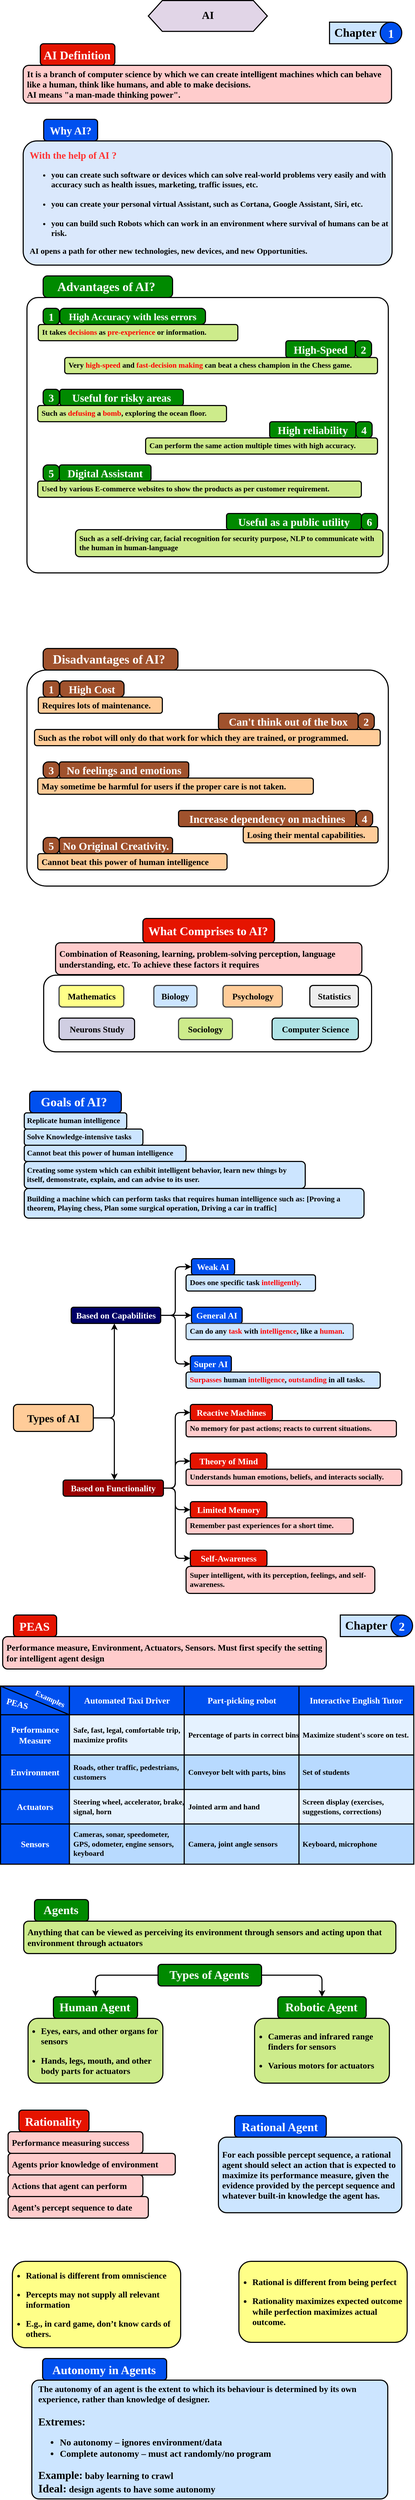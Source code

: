 <mxfile version="24.7.5" pages="2">
  <diagram name="Page-1" id="gvA0fLdInKXx-Kjblphw">
    <mxGraphModel dx="863" dy="521" grid="1" gridSize="10" guides="1" tooltips="1" connect="1" arrows="1" fold="1" page="1" pageScale="1" pageWidth="827" pageHeight="1169" math="1" shadow="0">
      <root>
        <mxCell id="0" />
        <mxCell id="1" parent="0" />
        <mxCell id="xpKJjLeKlfq3drGUEYHt-1" value="" style="group;flipH=0;fontSize=17;" parent="1" vertex="1" connectable="0">
          <mxGeometry x="72" y="100" width="683" height="110" as="geometry" />
        </mxCell>
        <mxCell id="xpKJjLeKlfq3drGUEYHt-2" value="&lt;font style=&quot;font-size: 16px;&quot;&gt;It is a branch of computer science by which we can create intelligent machines which can behave like a human, think like humans, and able to make decisions.&lt;br style=&quot;font-size: 16px;&quot;&gt;AI means&amp;nbsp;&quot;a man-made thinking power&quot;.&lt;br style=&quot;font-size: 16px;&quot;&gt;&lt;/font&gt;" style="rounded=1;whiteSpace=wrap;html=1;hachureGap=4;fontFamily=Mina;strokeWidth=2;fillColor=#ffcccc;strokeColor=#000000;fontSize=16;fontStyle=1;labelBorderColor=none;textShadow=0;labelBackgroundColor=none;align=left;spacing=7;verticalAlign=middle;" parent="xpKJjLeKlfq3drGUEYHt-1" vertex="1">
          <mxGeometry y="40" width="683" height="70" as="geometry" />
        </mxCell>
        <mxCell id="xpKJjLeKlfq3drGUEYHt-3" value="&lt;div&gt;AI Definition&lt;/div&gt;" style="rounded=1;whiteSpace=wrap;html=1;hachureGap=4;fontFamily=Mina;strokeWidth=2;fillColor=#e51400;strokeColor=#000000;fontSize=22;fontStyle=1;labelBorderColor=none;textShadow=0;labelBackgroundColor=none;align=center;spacing=5;verticalAlign=middle;spacingTop=3;spacingRight=2;fontColor=#ffffff;" parent="xpKJjLeKlfq3drGUEYHt-1" vertex="1">
          <mxGeometry x="31.77" width="138.23" height="40" as="geometry" />
        </mxCell>
        <mxCell id="xpKJjLeKlfq3drGUEYHt-4" value="" style="group;" parent="1" vertex="1" connectable="0">
          <mxGeometry x="72" y="240" width="684" height="270" as="geometry" />
        </mxCell>
        <mxCell id="xpKJjLeKlfq3drGUEYHt-5" value="Why AI?" style="rounded=1;whiteSpace=wrap;html=1;hachureGap=4;fontFamily=Mina;fontSource=https%3A%2F%2Ffonts.googleapis.com%2Fcss%3Ffamily%3DMina;strokeWidth=2;fillColor=#0050ef;strokeColor=#000000;fontSize=20;fontStyle=1;labelBorderColor=none;textShadow=0;labelBackgroundColor=none;verticalAlign=middle;spacingBottom=0;fontColor=#ffffff;" parent="xpKJjLeKlfq3drGUEYHt-4" vertex="1">
          <mxGeometry x="38" width="100" height="40" as="geometry" />
        </mxCell>
        <mxCell id="xpKJjLeKlfq3drGUEYHt-6" value="&lt;div style=&quot;&quot;&gt;&lt;font color=&quot;#ff3333&quot; style=&quot;font-size: 18px;&quot;&gt;With the help of AI ?&lt;/font&gt;&lt;/div&gt;&lt;div style=&quot;font-size: 15px;&quot;&gt;&lt;ul style=&quot;&quot;&gt;&lt;li style=&quot;&quot;&gt;&lt;font style=&quot;font-size: 15px;&quot;&gt;you can create such software or devices which can solve real-world problems very easily and with accuracy such as health issues, marketing, traffic issues, etc.&lt;br&gt;&lt;br&gt;&lt;/font&gt;&lt;/li&gt;&lt;li style=&quot;&quot;&gt;&lt;font style=&quot;font-size: 15px;&quot;&gt;you can create your personal virtual Assistant, such as Cortana, Google Assistant, Siri, etc.&lt;br&gt;&lt;br&gt;&lt;/font&gt;&lt;/li&gt;&lt;li style=&quot;&quot;&gt;&lt;font style=&quot;font-size: 15px;&quot;&gt;you can build such Robots which can work in an environment where survival of humans can be at risk.&lt;/font&gt;&lt;/li&gt;&lt;/ul&gt;&lt;/div&gt;&lt;div style=&quot;font-size: 15px;&quot;&gt;&lt;font style=&quot;font-size: 15px;&quot;&gt;AI opens a path for other new technologies, new devices, and new Opportunities.&lt;/font&gt;&lt;/div&gt;" style="rounded=1;whiteSpace=wrap;html=1;hachureGap=4;fontFamily=Mina;strokeWidth=2;fillColor=#dae8fc;strokeColor=#000000;fontSize=16;fontStyle=1;labelBorderColor=none;textShadow=0;labelBackgroundColor=none;align=left;spacing=7;verticalAlign=top;spacingLeft=5;fontSource=https%3A%2F%2Ffonts.googleapis.com%2Fcss%3Ffamily%3DMina;spacingTop=5;arcSize=11;" parent="xpKJjLeKlfq3drGUEYHt-4" vertex="1">
          <mxGeometry y="40" width="684" height="230" as="geometry" />
        </mxCell>
        <mxCell id="xpKJjLeKlfq3drGUEYHt-117" value="AI" style="shape=hexagon;perimeter=hexagonPerimeter2;whiteSpace=wrap;fixedSize=1;size=26;fillColor=#e1d5e7;strokeColor=#000000;fontFamily=ADLaM Display;fontSize=20;strokeWidth=2;align=center;spacingLeft=0;spacingBottom=5;fillStyle=hachure;fontStyle=1;fontSource=https%3A%2F%2Ffonts.googleapis.com%2Fcss%3Ffamily%3DADLaM%2BDisplay;" parent="1" vertex="1">
          <mxGeometry x="304" y="20" width="220.68" height="57.14" as="geometry" />
        </mxCell>
        <mxCell id="xpKJjLeKlfq3drGUEYHt-128" value="" style="group" parent="1" vertex="1" connectable="0">
          <mxGeometry x="79" y="530" width="670" height="550" as="geometry" />
        </mxCell>
        <mxCell id="xpKJjLeKlfq3drGUEYHt-8" value="" style="rounded=1;whiteSpace=wrap;html=1;hachureGap=4;fontFamily=Mina;fontSource=https%3A%2F%2Ffonts.googleapis.com%2Fcss%3Ffamily%3DMina;fillColor=none;arcSize=4;container=0;strokeWidth=2;strokeColor=#000000;" parent="xpKJjLeKlfq3drGUEYHt-128" vertex="1">
          <mxGeometry y="40" width="670" height="510" as="geometry" />
        </mxCell>
        <mxCell id="xpKJjLeKlfq3drGUEYHt-9" value="&lt;div&gt;Advantages of AI?&amp;nbsp;&lt;/div&gt;" style="rounded=1;whiteSpace=wrap;html=1;hachureGap=4;fontFamily=Mina;fontSource=https%3A%2F%2Ffonts.googleapis.com%2Fcss%3Ffamily%3DMina;strokeWidth=2;fillColor=#008a00;strokeColor=#000000;fontSize=23;fontStyle=1;labelBorderColor=none;textShadow=0;labelBackgroundColor=none;arcSize=20;container=0;fontColor=#ffffff;" parent="xpKJjLeKlfq3drGUEYHt-128" vertex="1">
          <mxGeometry x="30" width="240" height="40" as="geometry" />
        </mxCell>
        <mxCell id="xpKJjLeKlfq3drGUEYHt-122" value="" style="group" parent="xpKJjLeKlfq3drGUEYHt-128" vertex="1" connectable="0">
          <mxGeometry x="21" y="60" width="370" height="60" as="geometry" />
        </mxCell>
        <mxCell id="xpKJjLeKlfq3drGUEYHt-10" value="High Accuracy with less errors" style="rounded=1;whiteSpace=wrap;html=1;hachureGap=4;fontFamily=Mina;fontSource=https%3A%2F%2Ffonts.googleapis.com%2Fcss%3Ffamily%3DMina;strokeWidth=2;fillColor=#008a00;strokeColor=#000000;fontSize=18;fontStyle=1;labelBorderColor=none;textShadow=0;labelBackgroundColor=none;verticalAlign=bottom;spacingBottom=0;arcSize=27;container=0;fontColor=#ffffff;" parent="xpKJjLeKlfq3drGUEYHt-122" vertex="1">
          <mxGeometry x="40" width="270" height="30" as="geometry" />
        </mxCell>
        <mxCell id="xpKJjLeKlfq3drGUEYHt-11" value="1" style="rounded=1;whiteSpace=wrap;html=1;hachureGap=4;fontFamily=Mina;fontSource=https%3A%2F%2Ffonts.googleapis.com%2Fcss%3Ffamily%3DMina;strokeWidth=2;fillColor=#008a00;strokeColor=#000000;fontSize=20;fontStyle=1;labelBorderColor=none;textShadow=0;labelBackgroundColor=none;arcSize=24;container=0;fontColor=#ffffff;" parent="xpKJjLeKlfq3drGUEYHt-122" vertex="1">
          <mxGeometry x="9" width="30" height="30" as="geometry" />
        </mxCell>
        <mxCell id="xpKJjLeKlfq3drGUEYHt-19" value="It takes &lt;font color=&quot;#ff0000&quot;&gt;decisions&lt;/font&gt; as &lt;font color=&quot;#ff0000&quot;&gt;pre-experience&lt;/font&gt; or information." style="rounded=1;whiteSpace=wrap;html=1;hachureGap=4;fontFamily=Mina;fontSource=https%3A%2F%2Ffonts.googleapis.com%2Fcss%3Ffamily%3DMina;strokeWidth=2;fillColor=#cdeb8b;strokeColor=#000000;fontSize=14;fontStyle=1;labelBorderColor=none;textShadow=0;labelBackgroundColor=none;align=left;spacing=7;verticalAlign=middle;container=0;" parent="xpKJjLeKlfq3drGUEYHt-122" vertex="1">
          <mxGeometry y="30" width="370" height="30" as="geometry" />
        </mxCell>
        <mxCell id="xpKJjLeKlfq3drGUEYHt-123" value="" style="group;flipH=1;" parent="xpKJjLeKlfq3drGUEYHt-128" vertex="1" connectable="0">
          <mxGeometry x="70" y="120" width="580" height="61" as="geometry" />
        </mxCell>
        <mxCell id="xpKJjLeKlfq3drGUEYHt-12" value="High-Speed" style="rounded=1;whiteSpace=wrap;html=1;hachureGap=4;fontFamily=Mina;fontSource=https%3A%2F%2Ffonts.googleapis.com%2Fcss%3Ffamily%3DMina;strokeWidth=2;fillColor=#008a00;strokeColor=#000000;fontSize=20;fontStyle=1;labelBorderColor=none;textShadow=0;labelBackgroundColor=none;container=0;fontColor=#ffffff;spacingBottom=0;" parent="xpKJjLeKlfq3drGUEYHt-123" vertex="1">
          <mxGeometry x="410" width="129" height="31.13" as="geometry" />
        </mxCell>
        <mxCell id="xpKJjLeKlfq3drGUEYHt-13" value="2" style="rounded=1;whiteSpace=wrap;html=1;hachureGap=4;fontFamily=Mina;fontSource=https%3A%2F%2Ffonts.googleapis.com%2Fcss%3Ffamily%3DMina;strokeWidth=2;fillColor=#008a00;strokeColor=#000000;fontSize=20;fontStyle=1;labelBorderColor=none;textShadow=0;labelBackgroundColor=none;arcSize=27;container=0;fontColor=#ffffff;spacingBottom=0;" parent="xpKJjLeKlfq3drGUEYHt-123" vertex="1">
          <mxGeometry x="539" width="30" height="31.125" as="geometry" />
        </mxCell>
        <mxCell id="xpKJjLeKlfq3drGUEYHt-20" value="Very &lt;font color=&quot;#ff0000&quot;&gt;high-speed&lt;/font&gt; and &lt;font color=&quot;#ff0000&quot;&gt;fast-decision making&lt;/font&gt; can beat a chess champion in the Chess game." style="rounded=1;whiteSpace=wrap;html=1;hachureGap=4;fontFamily=Mina;fontSource=https%3A%2F%2Ffonts.googleapis.com%2Fcss%3Ffamily%3DMina;strokeWidth=2;fillColor=#cdeb8b;strokeColor=#000000;fontSize=14;fontStyle=1;labelBorderColor=none;textShadow=0;labelBackgroundColor=none;align=left;spacing=7;verticalAlign=middle;container=0;" parent="xpKJjLeKlfq3drGUEYHt-123" vertex="1">
          <mxGeometry y="31.13" width="580" height="30" as="geometry" />
        </mxCell>
        <mxCell id="xpKJjLeKlfq3drGUEYHt-124" value="" style="group;flipV=0;flipH=1;" parent="xpKJjLeKlfq3drGUEYHt-128" vertex="1" connectable="0">
          <mxGeometry x="220" y="270" width="430" height="60" as="geometry" />
        </mxCell>
        <mxCell id="xpKJjLeKlfq3drGUEYHt-14" value="High reliability" style="rounded=1;whiteSpace=wrap;html=1;hachureGap=4;fontFamily=Mina;fontSource=https%3A%2F%2Ffonts.googleapis.com%2Fcss%3Ffamily%3DMina;strokeWidth=2;fillColor=#008a00;strokeColor=#000000;fontSize=20;fontStyle=1;labelBorderColor=none;textShadow=0;labelBackgroundColor=none;container=0;fontColor=#ffffff;spacingBottom=0;" parent="xpKJjLeKlfq3drGUEYHt-124" vertex="1">
          <mxGeometry x="230" width="160" height="30" as="geometry" />
        </mxCell>
        <mxCell id="xpKJjLeKlfq3drGUEYHt-15" value="4" style="rounded=1;whiteSpace=wrap;html=1;hachureGap=4;fontFamily=Mina;fontSource=https%3A%2F%2Ffonts.googleapis.com%2Fcss%3Ffamily%3DMina;strokeWidth=2;fillColor=#008a00;strokeColor=#000000;fontSize=20;fontStyle=1;labelBorderColor=none;textShadow=0;labelBackgroundColor=none;arcSize=24;container=0;fontColor=#ffffff;spacingBottom=0;" parent="xpKJjLeKlfq3drGUEYHt-124" vertex="1">
          <mxGeometry x="390" width="30" height="30" as="geometry" />
        </mxCell>
        <mxCell id="xpKJjLeKlfq3drGUEYHt-18" value="Can perform the same action multiple times with high accuracy." style="rounded=1;whiteSpace=wrap;html=1;hachureGap=4;fontFamily=Mina;fontSource=https%3A%2F%2Ffonts.googleapis.com%2Fcss%3Ffamily%3DMina;strokeWidth=2;fillColor=#cdeb8b;strokeColor=#000000;fontSize=14;fontStyle=1;labelBorderColor=none;textShadow=0;labelBackgroundColor=none;align=left;spacing=7;verticalAlign=middle;container=0;" parent="xpKJjLeKlfq3drGUEYHt-124" vertex="1">
          <mxGeometry y="30" width="430" height="30" as="geometry" />
        </mxCell>
        <mxCell id="xpKJjLeKlfq3drGUEYHt-125" value="" style="group" parent="xpKJjLeKlfq3drGUEYHt-128" vertex="1" connectable="0">
          <mxGeometry x="20" y="210" width="350" height="60" as="geometry" />
        </mxCell>
        <mxCell id="xpKJjLeKlfq3drGUEYHt-23" value="Useful for risky areas" style="rounded=1;whiteSpace=wrap;html=1;hachureGap=4;fontFamily=Mina;fontSource=https%3A%2F%2Ffonts.googleapis.com%2Fcss%3Ffamily%3DMina;strokeWidth=2;fillColor=#008a00;strokeColor=#000000;fontSize=20;fontStyle=1;labelBorderColor=none;textShadow=0;labelBackgroundColor=none;container=0;fontColor=#ffffff;spacingBottom=0;" parent="xpKJjLeKlfq3drGUEYHt-125" vertex="1">
          <mxGeometry x="41" width="229" height="30" as="geometry" />
        </mxCell>
        <mxCell id="xpKJjLeKlfq3drGUEYHt-24" value="3" style="rounded=1;whiteSpace=wrap;html=1;hachureGap=4;fontFamily=Mina;fontSource=https%3A%2F%2Ffonts.googleapis.com%2Fcss%3Ffamily%3DMina;strokeWidth=2;fillColor=#008a00;strokeColor=#000000;fontSize=20;fontStyle=1;labelBorderColor=none;textShadow=0;labelBackgroundColor=none;arcSize=24;container=0;fontColor=#ffffff;spacingBottom=0;" parent="xpKJjLeKlfq3drGUEYHt-125" vertex="1">
          <mxGeometry x="10" width="30" height="30" as="geometry" />
        </mxCell>
        <mxCell id="xpKJjLeKlfq3drGUEYHt-25" value="Such as &lt;font color=&quot;#ff0000&quot;&gt;defusing&lt;/font&gt; a &lt;font color=&quot;#ff0000&quot;&gt;bomb&lt;/font&gt;, exploring the ocean floor." style="rounded=1;whiteSpace=wrap;html=1;hachureGap=4;fontFamily=Mina;fontSource=https%3A%2F%2Ffonts.googleapis.com%2Fcss%3Ffamily%3DMina;strokeWidth=2;fillColor=#cdeb8b;strokeColor=#000000;fontSize=14;fontStyle=1;labelBorderColor=none;textShadow=0;labelBackgroundColor=none;align=left;spacing=7;verticalAlign=middle;container=0;" parent="xpKJjLeKlfq3drGUEYHt-125" vertex="1">
          <mxGeometry y="30" width="350" height="30" as="geometry" />
        </mxCell>
        <mxCell id="xpKJjLeKlfq3drGUEYHt-126" value="" style="group" parent="xpKJjLeKlfq3drGUEYHt-128" vertex="1" connectable="0">
          <mxGeometry x="20" y="350" width="600" height="60" as="geometry" />
        </mxCell>
        <mxCell id="xpKJjLeKlfq3drGUEYHt-16" value="Digital Assistant" style="rounded=1;whiteSpace=wrap;html=1;hachureGap=4;fontFamily=Mina;fontSource=https%3A%2F%2Ffonts.googleapis.com%2Fcss%3Ffamily%3DMina;strokeWidth=2;fillColor=#008a00;strokeColor=#000000;fontSize=20;fontStyle=1;labelBorderColor=none;textShadow=0;labelBackgroundColor=none;container=0;fontColor=#ffffff;spacingBottom=0;" parent="xpKJjLeKlfq3drGUEYHt-126" vertex="1">
          <mxGeometry x="40" width="170" height="30" as="geometry" />
        </mxCell>
        <mxCell id="xpKJjLeKlfq3drGUEYHt-17" value="5" style="rounded=1;whiteSpace=wrap;html=1;hachureGap=4;fontFamily=Mina;fontSource=https%3A%2F%2Ffonts.googleapis.com%2Fcss%3Ffamily%3DMina;strokeWidth=2;fillColor=#008a00;strokeColor=#000000;fontSize=20;fontStyle=1;labelBorderColor=none;textShadow=0;labelBackgroundColor=none;arcSize=29;container=0;fontColor=#ffffff;spacingBottom=0;" parent="xpKJjLeKlfq3drGUEYHt-126" vertex="1">
          <mxGeometry x="10" width="30" height="30" as="geometry" />
        </mxCell>
        <mxCell id="xpKJjLeKlfq3drGUEYHt-21" value="Used by various E-commerce websites to show the products as per customer requirement." style="rounded=1;whiteSpace=wrap;html=1;hachureGap=4;fontFamily=Mina;fontSource=https%3A%2F%2Ffonts.googleapis.com%2Fcss%3Ffamily%3DMina;strokeWidth=2;fillColor=#cdeb8b;strokeColor=#000000;fontSize=14;fontStyle=1;labelBorderColor=none;textShadow=0;labelBackgroundColor=none;align=left;spacing=7;verticalAlign=middle;container=0;" parent="xpKJjLeKlfq3drGUEYHt-126" vertex="1">
          <mxGeometry y="30" width="600" height="30" as="geometry" />
        </mxCell>
        <mxCell id="xpKJjLeKlfq3drGUEYHt-127" value="" style="group;flipV=0;flipH=1;" parent="xpKJjLeKlfq3drGUEYHt-128" vertex="1" connectable="0">
          <mxGeometry x="90" y="440" width="570" height="80" as="geometry" />
        </mxCell>
        <mxCell id="xpKJjLeKlfq3drGUEYHt-27" value="Useful as a public utility" style="rounded=1;whiteSpace=wrap;html=1;hachureGap=4;fontFamily=Mina;fontSource=https%3A%2F%2Ffonts.googleapis.com%2Fcss%3Ffamily%3DMina;strokeWidth=2;fillColor=#008a00;strokeColor=#000000;fontSize=20;fontStyle=1;labelBorderColor=none;textShadow=0;labelBackgroundColor=none;container=0;fontColor=#ffffff;spacingBottom=0;" parent="xpKJjLeKlfq3drGUEYHt-127" vertex="1">
          <mxGeometry x="280" width="250" height="30" as="geometry" />
        </mxCell>
        <mxCell id="xpKJjLeKlfq3drGUEYHt-28" value="6" style="rounded=1;whiteSpace=wrap;html=1;hachureGap=4;fontFamily=Mina;fontSource=https%3A%2F%2Ffonts.googleapis.com%2Fcss%3Ffamily%3DMina;strokeWidth=2;fillColor=#008a00;strokeColor=#000000;fontSize=20;fontStyle=1;labelBorderColor=none;textShadow=0;labelBackgroundColor=none;arcSize=24;container=0;fontColor=#ffffff;spacingBottom=0;" parent="xpKJjLeKlfq3drGUEYHt-127" vertex="1">
          <mxGeometry x="530" width="30" height="30" as="geometry" />
        </mxCell>
        <mxCell id="xpKJjLeKlfq3drGUEYHt-29" value="Such as a self-driving car, facial recognition for security purpose, NLP to communicate with the human in human-language" style="rounded=1;whiteSpace=wrap;html=1;hachureGap=4;fontFamily=Mina;fontSource=https%3A%2F%2Ffonts.googleapis.com%2Fcss%3Ffamily%3DMina;strokeWidth=2;fillColor=#cdeb8b;strokeColor=#000000;fontSize=14;fontStyle=1;labelBorderColor=none;textShadow=0;labelBackgroundColor=none;align=left;spacing=7;verticalAlign=middle;container=0;" parent="xpKJjLeKlfq3drGUEYHt-127" vertex="1">
          <mxGeometry y="30" width="570" height="50" as="geometry" />
        </mxCell>
        <mxCell id="xpKJjLeKlfq3drGUEYHt-140" value="" style="group" parent="1" vertex="1" connectable="0">
          <mxGeometry x="79" y="1220" width="670" height="440" as="geometry" />
        </mxCell>
        <mxCell id="xpKJjLeKlfq3drGUEYHt-31" value="" style="rounded=1;whiteSpace=wrap;html=1;hachureGap=4;fontFamily=Mina;fontSource=https%3A%2F%2Ffonts.googleapis.com%2Fcss%3Ffamily%3DMina;fillColor=none;arcSize=9;container=0;strokeWidth=2;strokeColor=#000000;" parent="xpKJjLeKlfq3drGUEYHt-140" vertex="1">
          <mxGeometry y="40" width="670" height="400" as="geometry" />
        </mxCell>
        <mxCell id="xpKJjLeKlfq3drGUEYHt-32" value="&lt;div&gt;Disadvantages&amp;nbsp;of AI?&amp;nbsp;&lt;/div&gt;" style="rounded=1;whiteSpace=wrap;html=1;hachureGap=4;fontFamily=Mina;fontSource=https%3A%2F%2Ffonts.googleapis.com%2Fcss%3Ffamily%3DMina;strokeWidth=2;fillColor=#a0522d;strokeColor=#000000;fontSize=23;fontStyle=1;labelBorderColor=none;textShadow=0;labelBackgroundColor=none;arcSize=21;container=0;fontColor=#ffffff;" parent="xpKJjLeKlfq3drGUEYHt-140" vertex="1">
          <mxGeometry x="30" width="250" height="40" as="geometry" />
        </mxCell>
        <mxCell id="xpKJjLeKlfq3drGUEYHt-135" value="" style="group;flipH=1;" parent="xpKJjLeKlfq3drGUEYHt-140" vertex="1" connectable="0">
          <mxGeometry x="14" y="120" width="641" height="60" as="geometry" />
        </mxCell>
        <mxCell id="xpKJjLeKlfq3drGUEYHt-35" value="Can&#39;t think out of the box" style="rounded=1;whiteSpace=wrap;html=1;hachureGap=4;fontFamily=Mina;fontSource=https%3A%2F%2Ffonts.googleapis.com%2Fcss%3Ffamily%3DMina;strokeWidth=2;fillColor=#a0522d;strokeColor=#000000;fontSize=20;fontStyle=1;labelBorderColor=none;textShadow=0;labelBackgroundColor=none;container=0;fontColor=#ffffff;spacingBottom=0;" parent="xpKJjLeKlfq3drGUEYHt-135" vertex="1">
          <mxGeometry x="341" width="259" height="30" as="geometry" />
        </mxCell>
        <mxCell id="xpKJjLeKlfq3drGUEYHt-36" value="2" style="rounded=1;whiteSpace=wrap;html=1;hachureGap=4;fontFamily=Mina;fontSource=https%3A%2F%2Ffonts.googleapis.com%2Fcss%3Ffamily%3DMina;strokeWidth=2;fillColor=#a0522d;strokeColor=#000000;fontSize=20;fontStyle=1;labelBorderColor=none;textShadow=0;labelBackgroundColor=none;arcSize=30;container=0;fontColor=#ffffff;spacingBottom=0;" parent="xpKJjLeKlfq3drGUEYHt-135" vertex="1">
          <mxGeometry x="600" width="30" height="30" as="geometry" />
        </mxCell>
        <mxCell id="xpKJjLeKlfq3drGUEYHt-43" value="Such as the robot will only do that work for which they are trained, or programmed." style="rounded=1;whiteSpace=wrap;html=1;hachureGap=4;fontFamily=Mina;fontSource=https%3A%2F%2Ffonts.googleapis.com%2Fcss%3Ffamily%3DMina;strokeWidth=2;fillColor=#ffcc99;strokeColor=#000000;fontSize=16;fontStyle=1;labelBorderColor=none;textShadow=0;labelBackgroundColor=none;align=left;spacing=7;verticalAlign=middle;container=0;" parent="xpKJjLeKlfq3drGUEYHt-135" vertex="1">
          <mxGeometry y="30" width="641" height="30" as="geometry" />
        </mxCell>
        <mxCell id="xpKJjLeKlfq3drGUEYHt-136" value="" style="group" parent="xpKJjLeKlfq3drGUEYHt-140" vertex="1" connectable="0">
          <mxGeometry x="20" y="210" width="511" height="60" as="geometry" />
        </mxCell>
        <mxCell id="xpKJjLeKlfq3drGUEYHt-37" value="No feelings and emotions" style="rounded=1;whiteSpace=wrap;html=1;hachureGap=4;fontFamily=Mina;fontSource=https%3A%2F%2Ffonts.googleapis.com%2Fcss%3Ffamily%3DMina;strokeWidth=2;fillColor=#a0522d;strokeColor=#000000;fontSize=20;fontStyle=1;labelBorderColor=none;textShadow=0;labelBackgroundColor=none;container=0;fontColor=#ffffff;spacingBottom=0;" parent="xpKJjLeKlfq3drGUEYHt-136" vertex="1">
          <mxGeometry x="40" width="240" height="30" as="geometry" />
        </mxCell>
        <mxCell id="xpKJjLeKlfq3drGUEYHt-38" value="3" style="rounded=1;whiteSpace=wrap;html=1;hachureGap=4;fontFamily=Mina;fontSource=https%3A%2F%2Ffonts.googleapis.com%2Fcss%3Ffamily%3DMina;strokeWidth=2;fillColor=#a0522d;strokeColor=#000000;fontSize=20;fontStyle=1;labelBorderColor=none;textShadow=0;labelBackgroundColor=none;arcSize=32;container=0;fontColor=#ffffff;spacingBottom=0;" parent="xpKJjLeKlfq3drGUEYHt-136" vertex="1">
          <mxGeometry x="10" width="30" height="30" as="geometry" />
        </mxCell>
        <mxCell id="xpKJjLeKlfq3drGUEYHt-41" value="May sometime be harmful for users if the proper care is not taken." style="rounded=1;whiteSpace=wrap;html=1;hachureGap=4;fontFamily=Mina;fontSource=https%3A%2F%2Ffonts.googleapis.com%2Fcss%3Ffamily%3DMina;strokeWidth=2;fillColor=#ffcc99;strokeColor=#000000;fontSize=16;fontStyle=1;labelBorderColor=none;textShadow=0;labelBackgroundColor=none;align=left;spacing=7;verticalAlign=middle;container=0;" parent="xpKJjLeKlfq3drGUEYHt-136" vertex="1">
          <mxGeometry y="30" width="511" height="30" as="geometry" />
        </mxCell>
        <mxCell id="xpKJjLeKlfq3drGUEYHt-137" value="" style="group;flipH=1;" parent="xpKJjLeKlfq3drGUEYHt-140" vertex="1" connectable="0">
          <mxGeometry x="261" y="300" width="390" height="60" as="geometry" />
        </mxCell>
        <mxCell id="xpKJjLeKlfq3drGUEYHt-46" value="Increase dependency on machines" style="rounded=1;whiteSpace=wrap;html=1;hachureGap=4;fontFamily=Mina;fontSource=https%3A%2F%2Ffonts.googleapis.com%2Fcss%3Ffamily%3DMina;strokeWidth=2;fillColor=#a0522d;strokeColor=#000000;fontSize=20;fontStyle=1;labelBorderColor=none;textShadow=0;labelBackgroundColor=none;container=0;fontColor=#ffffff;spacingBottom=0;flipH=0;" parent="xpKJjLeKlfq3drGUEYHt-137" vertex="1">
          <mxGeometry x="20" width="329" height="30" as="geometry" />
        </mxCell>
        <mxCell id="xpKJjLeKlfq3drGUEYHt-47" value="4" style="rounded=1;whiteSpace=wrap;html=1;hachureGap=4;fontFamily=Mina;fontSource=https%3A%2F%2Ffonts.googleapis.com%2Fcss%3Ffamily%3DMina;strokeWidth=2;fillColor=#a0522d;strokeColor=#000000;fontSize=20;fontStyle=1;labelBorderColor=none;textShadow=0;labelBackgroundColor=none;arcSize=32;container=0;fontColor=#ffffff;spacingBottom=0;flipH=0;" parent="xpKJjLeKlfq3drGUEYHt-137" vertex="1">
          <mxGeometry x="350" width="30" height="30" as="geometry" />
        </mxCell>
        <mxCell id="xpKJjLeKlfq3drGUEYHt-48" value="Losing their mental capabilities." style="rounded=1;whiteSpace=wrap;html=1;hachureGap=4;fontFamily=Mina;fontSource=https%3A%2F%2Ffonts.googleapis.com%2Fcss%3Ffamily%3DMina;strokeWidth=2;fillColor=#ffcc99;strokeColor=#000000;fontSize=16;fontStyle=1;labelBorderColor=none;textShadow=0;labelBackgroundColor=none;align=left;spacing=7;verticalAlign=middle;container=0;flipH=0;" parent="xpKJjLeKlfq3drGUEYHt-137" vertex="1">
          <mxGeometry x="140" y="30" width="250" height="30" as="geometry" />
        </mxCell>
        <mxCell id="xpKJjLeKlfq3drGUEYHt-138" value="" style="group" parent="xpKJjLeKlfq3drGUEYHt-140" vertex="1" connectable="0">
          <mxGeometry x="20" y="350" width="351" height="60" as="geometry" />
        </mxCell>
        <mxCell id="xpKJjLeKlfq3drGUEYHt-39" value="No Original Creativity." style="rounded=1;whiteSpace=wrap;html=1;hachureGap=4;fontFamily=Mina;fontSource=https%3A%2F%2Ffonts.googleapis.com%2Fcss%3Ffamily%3DMina;strokeWidth=2;fillColor=#a0522d;strokeColor=#000000;fontSize=20;fontStyle=1;labelBorderColor=none;textShadow=0;labelBackgroundColor=none;container=0;fontColor=#ffffff;spacingBottom=0;" parent="xpKJjLeKlfq3drGUEYHt-138" vertex="1">
          <mxGeometry x="40" width="210" height="30" as="geometry" />
        </mxCell>
        <mxCell id="xpKJjLeKlfq3drGUEYHt-40" value="5" style="rounded=1;whiteSpace=wrap;html=1;hachureGap=4;fontFamily=Mina;fontSource=https%3A%2F%2Ffonts.googleapis.com%2Fcss%3Ffamily%3DMina;strokeWidth=2;fillColor=#a0522d;strokeColor=#000000;fontSize=20;fontStyle=1;labelBorderColor=none;textShadow=0;labelBackgroundColor=none;arcSize=29;container=0;fontColor=#ffffff;spacingBottom=0;" parent="xpKJjLeKlfq3drGUEYHt-138" vertex="1">
          <mxGeometry x="10" width="30" height="30" as="geometry" />
        </mxCell>
        <mxCell id="xpKJjLeKlfq3drGUEYHt-44" value="Cannot beat this power of human intelligence" style="rounded=1;whiteSpace=wrap;html=1;hachureGap=4;fontFamily=Mina;fontSource=https%3A%2F%2Ffonts.googleapis.com%2Fcss%3Ffamily%3DMina;strokeWidth=2;fillColor=#ffcc99;strokeColor=#000000;fontSize=16;fontStyle=1;labelBorderColor=none;textShadow=0;labelBackgroundColor=none;align=left;spacing=7;verticalAlign=middle;container=0;" parent="xpKJjLeKlfq3drGUEYHt-138" vertex="1">
          <mxGeometry y="30" width="351" height="30" as="geometry" />
        </mxCell>
        <mxCell id="xpKJjLeKlfq3drGUEYHt-139" value="" style="group" parent="xpKJjLeKlfq3drGUEYHt-140" vertex="1" connectable="0">
          <mxGeometry x="21" y="60" width="230" height="60" as="geometry" />
        </mxCell>
        <mxCell id="xpKJjLeKlfq3drGUEYHt-33" value="High Cost" style="rounded=1;whiteSpace=wrap;html=1;hachureGap=4;fontFamily=Mina;fontSource=https%3A%2F%2Ffonts.googleapis.com%2Fcss%3Ffamily%3DMina;strokeWidth=2;fillColor=#a0522d;strokeColor=#000000;fontSize=20;fontStyle=1;labelBorderColor=none;textShadow=0;labelBackgroundColor=none;verticalAlign=bottom;spacingBottom=0;arcSize=27;container=0;fontColor=#ffffff;" parent="xpKJjLeKlfq3drGUEYHt-139" vertex="1">
          <mxGeometry x="40" width="119" height="30" as="geometry" />
        </mxCell>
        <mxCell id="xpKJjLeKlfq3drGUEYHt-34" value="1" style="rounded=1;whiteSpace=wrap;html=1;hachureGap=4;fontFamily=Mina;fontSource=https%3A%2F%2Ffonts.googleapis.com%2Fcss%3Ffamily%3DMina;strokeWidth=2;fillColor=#a0522d;strokeColor=#000000;fontSize=20;fontStyle=1;labelBorderColor=none;textShadow=0;labelBackgroundColor=none;arcSize=24;container=0;fontColor=#ffffff;spacingBottom=0;" parent="xpKJjLeKlfq3drGUEYHt-139" vertex="1">
          <mxGeometry x="9" width="30" height="30" as="geometry" />
        </mxCell>
        <mxCell id="xpKJjLeKlfq3drGUEYHt-42" value="Requires lots of maintenance." style="rounded=1;whiteSpace=wrap;html=1;hachureGap=4;fontFamily=Mina;fontSource=https%3A%2F%2Ffonts.googleapis.com%2Fcss%3Ffamily%3DMina;strokeWidth=2;fillColor=#ffcc99;strokeColor=#000000;fontSize=16;fontStyle=1;labelBorderColor=none;textShadow=0;labelBackgroundColor=none;align=left;spacing=7;verticalAlign=middle;container=0;" parent="xpKJjLeKlfq3drGUEYHt-139" vertex="1">
          <mxGeometry y="30" width="230" height="30" as="geometry" />
        </mxCell>
        <mxCell id="xpKJjLeKlfq3drGUEYHt-166" value="" style="group" parent="1" vertex="1" connectable="0">
          <mxGeometry x="74" y="2040" width="630" height="235" as="geometry" />
        </mxCell>
        <mxCell id="xpKJjLeKlfq3drGUEYHt-145" value="&lt;div&gt;Goals of AI?&amp;nbsp;&lt;/div&gt;" style="rounded=1;whiteSpace=wrap;html=1;hachureGap=4;fontFamily=Mina;fontSource=https%3A%2F%2Ffonts.googleapis.com%2Fcss%3Ffamily%3DMina;strokeWidth=2;fillColor=#0050ef;strokeColor=#000000;fontSize=23;fontStyle=1;labelBorderColor=none;textShadow=0;labelBackgroundColor=none;arcSize=17;container=0;fontColor=#ffffff;" parent="xpKJjLeKlfq3drGUEYHt-166" vertex="1">
          <mxGeometry x="10" width="170" height="40" as="geometry" />
        </mxCell>
        <mxCell id="xpKJjLeKlfq3drGUEYHt-149" value="Solve Knowledge-intensive tasks" style="rounded=1;whiteSpace=wrap;html=1;hachureGap=4;fontFamily=Mina;fontSource=https%3A%2F%2Ffonts.googleapis.com%2Fcss%3Ffamily%3DMina;strokeWidth=2;fillColor=#cce5ff;strokeColor=#000000;fontSize=14;fontStyle=1;labelBorderColor=none;textShadow=0;labelBackgroundColor=none;align=left;spacing=5;verticalAlign=middle;container=0;" parent="xpKJjLeKlfq3drGUEYHt-166" vertex="1">
          <mxGeometry y="70" width="220" height="30" as="geometry" />
        </mxCell>
        <mxCell id="xpKJjLeKlfq3drGUEYHt-153" value="Building a machine which can perform tasks that requires human intelligence such as: [Proving a theorem, Playing chess, Plan some surgical operation, Driving a car in traffic]" style="rounded=1;whiteSpace=wrap;html=1;hachureGap=4;fontFamily=Mina;fontSource=https%3A%2F%2Ffonts.googleapis.com%2Fcss%3Ffamily%3DMina;strokeWidth=2;fillColor=#cce5ff;strokeColor=#000000;fontSize=14;fontStyle=1;labelBorderColor=none;textShadow=0;labelBackgroundColor=none;align=left;spacing=5;verticalAlign=middle;container=0;" parent="xpKJjLeKlfq3drGUEYHt-166" vertex="1">
          <mxGeometry y="180" width="630" height="55" as="geometry" />
        </mxCell>
        <mxCell id="xpKJjLeKlfq3drGUEYHt-157" value="Creating some system which can exhibit intelligent behavior, learn new things by itself, demonstrate, explain, and can advise to its user." style="rounded=1;whiteSpace=wrap;html=1;hachureGap=4;fontFamily=Mina;fontSource=https%3A%2F%2Ffonts.googleapis.com%2Fcss%3Ffamily%3DMina;strokeWidth=2;fillColor=#cce5ff;strokeColor=#000000;fontSize=14;fontStyle=1;labelBorderColor=none;textShadow=0;labelBackgroundColor=none;align=left;spacing=5;verticalAlign=middle;container=0;flipH=0;" parent="xpKJjLeKlfq3drGUEYHt-166" vertex="1">
          <mxGeometry y="130" width="520.98" height="50" as="geometry" />
        </mxCell>
        <mxCell id="xpKJjLeKlfq3drGUEYHt-161" value="Cannot beat this power of human intelligence" style="rounded=1;whiteSpace=wrap;html=1;hachureGap=4;fontFamily=Mina;fontSource=https%3A%2F%2Ffonts.googleapis.com%2Fcss%3Ffamily%3DMina;strokeWidth=2;fillColor=#cce5ff;strokeColor=#000000;fontSize=14;fontStyle=1;labelBorderColor=none;textShadow=0;labelBackgroundColor=none;align=left;spacing=5;verticalAlign=middle;container=0;" parent="xpKJjLeKlfq3drGUEYHt-166" vertex="1">
          <mxGeometry y="100" width="300" height="30" as="geometry" />
        </mxCell>
        <mxCell id="xpKJjLeKlfq3drGUEYHt-165" value="Replicate human intelligence" style="rounded=1;whiteSpace=wrap;html=1;hachureGap=4;fontFamily=Mina;fontSource=https%3A%2F%2Ffonts.googleapis.com%2Fcss%3Ffamily%3DMina;strokeWidth=2;fillColor=#cce5ff;strokeColor=#000000;fontSize=14;fontStyle=1;labelBorderColor=none;textShadow=0;labelBackgroundColor=none;align=left;spacing=5;verticalAlign=middle;container=0;" parent="xpKJjLeKlfq3drGUEYHt-166" vertex="1">
          <mxGeometry y="40" width="190" height="30" as="geometry" />
        </mxCell>
        <mxCell id="-yXsvrhgGh--1ZpngYir-28" value="" style="group;flipH=1;" parent="1" vertex="1" connectable="0">
          <mxGeometry x="640" y="60" width="134" height="40" as="geometry" />
        </mxCell>
        <mxCell id="-yXsvrhgGh--1ZpngYir-29" value="Chapter" style="rounded=1;whiteSpace=wrap;html=1;fontSize=22;fillColor=#cce5ff;strokeColor=#000000;strokeWidth=2;fontFamily=Mina;arcSize=0;hachureGap=4;align=left;spacingRight=0;fontStyle=1;spacingLeft=7;" parent="-yXsvrhgGh--1ZpngYir-28" vertex="1">
          <mxGeometry width="114" height="40" as="geometry" />
        </mxCell>
        <mxCell id="-yXsvrhgGh--1ZpngYir-30" value="1" style="ellipse;whiteSpace=wrap;html=1;aspect=fixed;strokeWidth=2;fillColor=#0050ef;strokeColor=#000000;fontFamily=Mina;fontStyle=1;fontSize=22;spacingTop=3;fontColor=#ffffff;" parent="-yXsvrhgGh--1ZpngYir-28" vertex="1">
          <mxGeometry x="94" width="40" height="40" as="geometry" />
        </mxCell>
        <mxCell id="-yXsvrhgGh--1ZpngYir-32" value="" style="group;flipH=1;" parent="1" vertex="1" connectable="0">
          <mxGeometry x="660" y="3010" width="134" height="40" as="geometry" />
        </mxCell>
        <mxCell id="-yXsvrhgGh--1ZpngYir-33" value="Chapter" style="rounded=1;whiteSpace=wrap;html=1;fontSize=22;fillColor=#cce5ff;strokeColor=#000000;strokeWidth=2;fontFamily=Mina;arcSize=0;hachureGap=4;align=left;spacingRight=0;fontStyle=1;spacingLeft=7;" parent="-yXsvrhgGh--1ZpngYir-32" vertex="1">
          <mxGeometry width="114" height="40" as="geometry" />
        </mxCell>
        <mxCell id="-yXsvrhgGh--1ZpngYir-34" value="2" style="ellipse;whiteSpace=wrap;html=1;aspect=fixed;strokeWidth=2;fillColor=#0050ef;strokeColor=#000000;fontFamily=Mina;fontStyle=1;fontSize=22;spacingTop=3;fontColor=#ffffff;" parent="-yXsvrhgGh--1ZpngYir-32" vertex="1">
          <mxGeometry x="94" width="40" height="40" as="geometry" />
        </mxCell>
        <mxCell id="-yXsvrhgGh--1ZpngYir-35" value="" style="group;flipH=0;" parent="1" vertex="1" connectable="0">
          <mxGeometry x="34" y="3010" width="600" height="100" as="geometry" />
        </mxCell>
        <mxCell id="-yXsvrhgGh--1ZpngYir-36" value="Performance measure, Environment, Actuators, Sensors.&amp;nbsp;Must first specify the setting for intelligent agent design" style="rounded=1;whiteSpace=wrap;html=1;hachureGap=4;fontFamily=Mina;strokeWidth=2;fillColor=#ffcccc;strokeColor=#000000;fontSize=16;fontStyle=1;labelBorderColor=none;textShadow=0;labelBackgroundColor=none;align=left;spacing=7;verticalAlign=middle;" parent="-yXsvrhgGh--1ZpngYir-35" vertex="1">
          <mxGeometry y="40" width="600" height="60" as="geometry" />
        </mxCell>
        <mxCell id="-yXsvrhgGh--1ZpngYir-37" value="PEAS" style="rounded=1;whiteSpace=wrap;html=1;hachureGap=4;fontFamily=Mina;strokeWidth=2;fillColor=#e51400;strokeColor=#000000;fontSize=22;fontStyle=1;labelBorderColor=none;textShadow=0;labelBackgroundColor=none;align=center;spacing=5;verticalAlign=middle;spacingTop=3;spacingRight=2;fontColor=#ffffff;" parent="-yXsvrhgGh--1ZpngYir-35" vertex="1">
          <mxGeometry x="20" width="80" height="40" as="geometry" />
        </mxCell>
        <mxCell id="-yXsvrhgGh--1ZpngYir-104" value="" style="group" parent="1" vertex="1" connectable="0">
          <mxGeometry x="30" y="3140" width="766.24" height="331.48" as="geometry" />
        </mxCell>
        <mxCell id="-yXsvrhgGh--1ZpngYir-40" value="" style="rounded=0;whiteSpace=wrap;html=1;strokeWidth=2;fillColor=#0050ef;strokeColor=#000000;fontColor=#ffffff;container=0;fontSize=20;" parent="-yXsvrhgGh--1ZpngYir-104" vertex="1">
          <mxGeometry y="1.58" width="127.706" height="53.21" as="geometry" />
        </mxCell>
        <mxCell id="-yXsvrhgGh--1ZpngYir-41" value="&lt;font face=&quot;Mina&quot;&gt;Performance Measure&lt;/font&gt;" style="rounded=0;whiteSpace=wrap;html=1;strokeWidth=2;fillColor=#0050ef;strokeColor=#000000;container=0;fontStyle=1;fontSize=16;fontColor=#ffffff;" parent="-yXsvrhgGh--1ZpngYir-104" vertex="1">
          <mxGeometry x="0.005" y="54.789" width="127.706" height="74.494" as="geometry" />
        </mxCell>
        <mxCell id="-yXsvrhgGh--1ZpngYir-44" value="&lt;span style=&quot;font-family: Mina; text-align: left;&quot;&gt;Environment&lt;/span&gt;" style="rounded=0;whiteSpace=wrap;html=1;strokeWidth=2;fillColor=#0050ef;strokeColor=#000000;container=0;fontStyle=1;fontSize=16;fontColor=#ffffff;" parent="-yXsvrhgGh--1ZpngYir-104" vertex="1">
          <mxGeometry x="0.005" y="129.283" width="127.706" height="63.852" as="geometry" />
        </mxCell>
        <mxCell id="-yXsvrhgGh--1ZpngYir-45" value="&lt;span style=&quot;font-family: Mina;&quot;&gt;Actuators&lt;/span&gt;" style="rounded=0;whiteSpace=wrap;html=1;strokeWidth=2;fillColor=#0050ef;strokeColor=#000000;container=0;fontStyle=1;fontSize=16;fontColor=#ffffff;" parent="-yXsvrhgGh--1ZpngYir-104" vertex="1">
          <mxGeometry x="0.005" y="193.135" width="127.706" height="63.852" as="geometry" />
        </mxCell>
        <mxCell id="-yXsvrhgGh--1ZpngYir-46" value="&lt;span style=&quot;font-family: Mina;&quot;&gt;Sensors&lt;/span&gt;" style="rounded=0;whiteSpace=wrap;html=1;strokeWidth=2;fillColor=#0050ef;strokeColor=#000000;container=0;fontStyle=1;fontSize=16;fontColor=#ffffff;" parent="-yXsvrhgGh--1ZpngYir-104" vertex="1">
          <mxGeometry x="0.005" y="256.986" width="127.706" height="74.494" as="geometry" />
        </mxCell>
        <mxCell id="-yXsvrhgGh--1ZpngYir-82" style="rounded=0;orthogonalLoop=1;jettySize=auto;html=1;exitX=0;exitY=0;exitDx=0;exitDy=0;entryX=1;entryY=1;entryDx=0;entryDy=0;endArrow=none;endFill=0;strokeWidth=2;" parent="-yXsvrhgGh--1ZpngYir-104" source="-yXsvrhgGh--1ZpngYir-40" target="-yXsvrhgGh--1ZpngYir-40" edge="1">
          <mxGeometry relative="1" as="geometry" />
        </mxCell>
        <mxCell id="-yXsvrhgGh--1ZpngYir-83" value="Examples" style="text;html=1;align=center;verticalAlign=middle;whiteSpace=wrap;rounded=0;fontFamily=Mina;fontSource=https%3A%2F%2Ffonts.googleapis.com%2Fcss%3Ffamily%3DMina;fontStyle=1;fontSize=14;fontColor=#FFFFFF;rotation=23.8;" parent="-yXsvrhgGh--1ZpngYir-104" vertex="1">
          <mxGeometry x="51.087" y="15.414" width="80.88" height="21.284" as="geometry" />
        </mxCell>
        <mxCell id="-yXsvrhgGh--1ZpngYir-84" value="PEAS" style="text;html=1;align=center;verticalAlign=middle;whiteSpace=wrap;rounded=0;fontFamily=Mina;fontSource=https%3A%2F%2Ffonts.googleapis.com%2Fcss%3Ffamily%3DMina;fontStyle=1;fontSize=16;fontColor=#FFFFFF;rotation=15;" parent="-yXsvrhgGh--1ZpngYir-104" vertex="1">
          <mxGeometry x="5.326" y="22.864" width="53.211" height="21.284" as="geometry" />
        </mxCell>
        <mxCell id="-yXsvrhgGh--1ZpngYir-85" value="Automated Taxi Driver" style="rounded=0;whiteSpace=wrap;html=1;strokeWidth=2;fillColor=#0050ef;strokeColor=#000000;fontColor=#ffffff;container=0;fontSize=16;fontFamily=Mina;fontSource=https%3A%2F%2Ffonts.googleapis.com%2Fcss%3Ffamily%3DMina;fontStyle=1" parent="-yXsvrhgGh--1ZpngYir-104" vertex="1">
          <mxGeometry x="127.706" y="1.58" width="212.843" height="53.21" as="geometry" />
        </mxCell>
        <mxCell id="-yXsvrhgGh--1ZpngYir-89" value="Part-picking robot" style="rounded=0;whiteSpace=wrap;html=1;strokeWidth=2;fillColor=#0050ef;strokeColor=#000000;fontColor=#ffffff;container=0;fontSize=16;fontFamily=Mina;fontSource=https%3A%2F%2Ffonts.googleapis.com%2Fcss%3Ffamily%3DMina;fontStyle=1" parent="-yXsvrhgGh--1ZpngYir-104" vertex="1">
          <mxGeometry x="340.549" y="1.58" width="212.843" height="53.21" as="geometry" />
        </mxCell>
        <mxCell id="-yXsvrhgGh--1ZpngYir-90" value="Interactive English Tutor" style="rounded=0;whiteSpace=wrap;html=1;strokeWidth=2;fillColor=#0050ef;strokeColor=#000000;fontColor=#ffffff;container=0;fontSize=16;fontFamily=Mina;fontSource=https%3A%2F%2Ffonts.googleapis.com%2Fcss%3Ffamily%3DMina;fontStyle=1;spacing=3;" parent="-yXsvrhgGh--1ZpngYir-104" vertex="1">
          <mxGeometry x="553.392" y="1.58" width="212.843" height="53.21" as="geometry" />
        </mxCell>
        <mxCell id="-yXsvrhgGh--1ZpngYir-91" value="&lt;font face=&quot;Mina&quot;&gt;Safe, fast, legal, comfortable trip, maximize profits&lt;/font&gt;" style="rounded=0;whiteSpace=wrap;html=1;strokeWidth=2;fillColor=#E5F2FF;strokeColor=#000000;container=0;fontStyle=1;fontSize=14;align=left;spacingLeft=5;" parent="-yXsvrhgGh--1ZpngYir-104" vertex="1">
          <mxGeometry x="127.711" y="54.789" width="212.843" height="74.494" as="geometry" />
        </mxCell>
        <mxCell id="-yXsvrhgGh--1ZpngYir-92" value="&lt;div style=&quot;&quot;&gt;&lt;span style=&quot;background-color: initial;&quot;&gt;&lt;font face=&quot;Mina&quot;&gt;Roads, other traffic, pedestrians, customers&lt;/font&gt;&lt;/span&gt;&lt;/div&gt;" style="rounded=0;whiteSpace=wrap;html=1;strokeWidth=2;fillColor=#b8daff;strokeColor=#000000;container=0;fontStyle=1;fontSize=14;align=left;spacingLeft=5;" parent="-yXsvrhgGh--1ZpngYir-104" vertex="1">
          <mxGeometry x="127.711" y="129.283" width="212.843" height="63.852" as="geometry" />
        </mxCell>
        <mxCell id="-yXsvrhgGh--1ZpngYir-93" value="&lt;font face=&quot;Mina&quot;&gt;Steering wheel, accelerator, brake, signal, horn&lt;/font&gt;" style="rounded=0;whiteSpace=wrap;html=1;strokeWidth=2;fillColor=#E5F2FF;strokeColor=#000000;container=0;fontStyle=1;fontSize=14;align=left;spacingLeft=5;" parent="-yXsvrhgGh--1ZpngYir-104" vertex="1">
          <mxGeometry x="127.711" y="193.135" width="212.843" height="63.852" as="geometry" />
        </mxCell>
        <mxCell id="-yXsvrhgGh--1ZpngYir-94" value="&lt;font face=&quot;Mina&quot;&gt;Cameras, sonar, speedometer, GPS, odometer, engine sensors, keyboard&lt;/font&gt;" style="rounded=0;whiteSpace=wrap;html=1;strokeWidth=2;fillColor=#B8DAFF;strokeColor=#000000;container=0;fontStyle=1;fontSize=14;align=left;spacingLeft=5;spacingRight=4;" parent="-yXsvrhgGh--1ZpngYir-104" vertex="1">
          <mxGeometry x="127.711" y="256.986" width="212.843" height="74.494" as="geometry" />
        </mxCell>
        <mxCell id="-yXsvrhgGh--1ZpngYir-95" value="&lt;font face=&quot;Mina&quot;&gt;Percentage of parts in correct bins&lt;/font&gt;" style="rounded=0;whiteSpace=wrap;html=1;strokeWidth=2;fillColor=#E5F2FF;strokeColor=#000000;container=0;fontStyle=1;fontSize=14;align=left;spacingLeft=5;" parent="-yXsvrhgGh--1ZpngYir-104" vertex="1">
          <mxGeometry x="340.554" y="54.789" width="212.843" height="74.494" as="geometry" />
        </mxCell>
        <mxCell id="-yXsvrhgGh--1ZpngYir-96" value="&lt;font face=&quot;Mina&quot;&gt;Conveyor belt with parts, bins&lt;/font&gt;" style="rounded=0;whiteSpace=wrap;html=1;strokeWidth=2;fillColor=#b8daff;strokeColor=#000000;container=0;fontStyle=1;fontSize=14;align=left;spacingLeft=5;spacingRight=1;" parent="-yXsvrhgGh--1ZpngYir-104" vertex="1">
          <mxGeometry x="340.554" y="129.283" width="212.843" height="63.852" as="geometry" />
        </mxCell>
        <mxCell id="-yXsvrhgGh--1ZpngYir-97" value="&lt;font face=&quot;Mina&quot;&gt;Jointed arm and hand&lt;/font&gt;" style="rounded=0;whiteSpace=wrap;html=1;strokeWidth=2;fillColor=#E5F2FF;strokeColor=#000000;container=0;fontStyle=1;fontSize=14;align=left;spacingLeft=5;" parent="-yXsvrhgGh--1ZpngYir-104" vertex="1">
          <mxGeometry x="340.554" y="193.135" width="212.843" height="63.852" as="geometry" />
        </mxCell>
        <mxCell id="-yXsvrhgGh--1ZpngYir-98" value="&lt;font face=&quot;Mina&quot;&gt;Camera, joint angle sensors&lt;/font&gt;" style="rounded=0;whiteSpace=wrap;html=1;strokeWidth=2;fillColor=#B8DAFF;strokeColor=#000000;container=0;fontStyle=1;fontSize=14;align=left;spacingLeft=5;" parent="-yXsvrhgGh--1ZpngYir-104" vertex="1">
          <mxGeometry x="340.554" y="256.986" width="212.843" height="74.494" as="geometry" />
        </mxCell>
        <mxCell id="-yXsvrhgGh--1ZpngYir-99" value="&lt;font face=&quot;Mina&quot;&gt;Maximize student&#39;s score on test.&lt;/font&gt;" style="rounded=0;whiteSpace=wrap;html=1;strokeWidth=2;fillColor=#E5F2FF;strokeColor=#000000;container=0;fontStyle=1;fontSize=14;align=left;spacingLeft=5;" parent="-yXsvrhgGh--1ZpngYir-104" vertex="1">
          <mxGeometry x="553.397" y="54.789" width="212.843" height="74.494" as="geometry" />
        </mxCell>
        <mxCell id="-yXsvrhgGh--1ZpngYir-100" value="&lt;font face=&quot;Mina&quot;&gt;Set of students&lt;/font&gt;" style="rounded=0;whiteSpace=wrap;html=1;strokeWidth=2;fillColor=#b8daff;strokeColor=#000000;container=0;fontStyle=1;fontSize=14;align=left;spacingLeft=5;" parent="-yXsvrhgGh--1ZpngYir-104" vertex="1">
          <mxGeometry x="553.397" y="129.283" width="212.843" height="63.852" as="geometry" />
        </mxCell>
        <mxCell id="-yXsvrhgGh--1ZpngYir-101" value="&lt;font face=&quot;Mina&quot;&gt;Screen display (exercises, suggestions, corrections)&lt;/font&gt;" style="rounded=0;whiteSpace=wrap;html=1;strokeWidth=2;fillColor=#E5F2FF;strokeColor=#000000;container=0;fontStyle=1;fontSize=14;align=left;spacingLeft=5;" parent="-yXsvrhgGh--1ZpngYir-104" vertex="1">
          <mxGeometry x="553.397" y="193.135" width="212.843" height="63.852" as="geometry" />
        </mxCell>
        <mxCell id="-yXsvrhgGh--1ZpngYir-102" value="&lt;font face=&quot;Mina&quot;&gt;Keyboard, microphone&lt;/font&gt;" style="rounded=0;whiteSpace=wrap;html=1;strokeWidth=2;fillColor=#B8DAFF;strokeColor=#000000;container=0;fontStyle=1;fontSize=14;align=left;spacingLeft=5;" parent="-yXsvrhgGh--1ZpngYir-104" vertex="1">
          <mxGeometry x="553.397" y="256.986" width="212.843" height="74.494" as="geometry" />
        </mxCell>
        <mxCell id="-yXsvrhgGh--1ZpngYir-105" value="" style="group;flipH=0;" parent="1" vertex="1" connectable="0">
          <mxGeometry x="73" y="3537" width="690" height="100" as="geometry" />
        </mxCell>
        <mxCell id="-yXsvrhgGh--1ZpngYir-106" value="Anything that can be viewed as perceiving its environment through sensors and acting upon that environment through actuators" style="rounded=1;whiteSpace=wrap;html=1;hachureGap=4;fontFamily=Mina;strokeWidth=2;fillColor=#cdeb8b;strokeColor=#000000;fontSize=16;fontStyle=1;labelBorderColor=none;textShadow=0;labelBackgroundColor=none;align=left;spacing=7;verticalAlign=middle;" parent="-yXsvrhgGh--1ZpngYir-105" vertex="1">
          <mxGeometry y="40" width="690" height="60" as="geometry" />
        </mxCell>
        <mxCell id="-yXsvrhgGh--1ZpngYir-107" value="Agents" style="rounded=1;whiteSpace=wrap;html=1;hachureGap=4;fontFamily=Mina;strokeWidth=2;fillColor=#008a00;strokeColor=#000000;fontSize=22;fontStyle=1;labelBorderColor=none;textShadow=0;labelBackgroundColor=none;align=center;spacing=5;verticalAlign=middle;spacingTop=0;spacingRight=2;fontColor=#ffffff;" parent="-yXsvrhgGh--1ZpngYir-105" vertex="1">
          <mxGeometry x="20" width="100" height="40" as="geometry" />
        </mxCell>
        <mxCell id="-yXsvrhgGh--1ZpngYir-113" style="edgeStyle=orthogonalEdgeStyle;rounded=1;orthogonalLoop=1;jettySize=auto;html=1;strokeWidth=2;curved=0;" parent="1" source="-yXsvrhgGh--1ZpngYir-108" target="-yXsvrhgGh--1ZpngYir-110" edge="1">
          <mxGeometry relative="1" as="geometry" />
        </mxCell>
        <mxCell id="-yXsvrhgGh--1ZpngYir-114" style="edgeStyle=orthogonalEdgeStyle;rounded=1;orthogonalLoop=1;jettySize=auto;html=1;strokeWidth=2;curved=0;" parent="1" source="-yXsvrhgGh--1ZpngYir-108" target="-yXsvrhgGh--1ZpngYir-109" edge="1">
          <mxGeometry relative="1" as="geometry" />
        </mxCell>
        <mxCell id="-yXsvrhgGh--1ZpngYir-108" value="Types of Agents" style="rounded=1;whiteSpace=wrap;html=1;hachureGap=4;fontFamily=Mina;strokeWidth=2;fillColor=#008a00;strokeColor=#000000;fontSize=22;fontStyle=1;labelBorderColor=none;textShadow=0;labelBackgroundColor=none;align=center;spacing=5;verticalAlign=middle;spacingTop=0;spacingRight=2;fontColor=#ffffff;" parent="1" vertex="1">
          <mxGeometry x="322" y="3657" width="192" height="40" as="geometry" />
        </mxCell>
        <mxCell id="-yXsvrhgGh--1ZpngYir-109" value="Human Agent" style="rounded=1;whiteSpace=wrap;html=1;hachureGap=4;fontFamily=Mina;strokeWidth=2;fillColor=#008a00;strokeColor=#000000;fontSize=22;fontStyle=1;labelBorderColor=none;textShadow=0;labelBackgroundColor=none;align=center;spacing=5;verticalAlign=middle;spacingTop=0;spacingRight=2;fontColor=#ffffff;" parent="1" vertex="1">
          <mxGeometry x="128" y="3717" width="156.06" height="40" as="geometry" />
        </mxCell>
        <mxCell id="-yXsvrhgGh--1ZpngYir-110" value="Robotic Agent" style="rounded=1;whiteSpace=wrap;html=1;hachureGap=4;fontFamily=Mina;strokeWidth=2;fillColor=#008a00;strokeColor=#000000;fontSize=22;fontStyle=1;labelBorderColor=none;textShadow=0;labelBackgroundColor=none;align=center;spacing=5;verticalAlign=middle;spacingTop=0;spacingRight=2;fontColor=#ffffff;" parent="1" vertex="1">
          <mxGeometry x="544.06" y="3717" width="163.94" height="40" as="geometry" />
        </mxCell>
        <mxCell id="-yXsvrhgGh--1ZpngYir-111" value="&lt;div style=&quot;line-height: 120%;&quot;&gt;&lt;ul style=&quot;line-height: 120%;&quot;&gt;&lt;li&gt;Eyes, ears, and other organs for sensors&lt;/li&gt;&lt;/ul&gt;&lt;ul style=&quot;line-height: 120%;&quot;&gt;&lt;li&gt;Hands, legs, mouth, and other body parts for actuators&lt;/li&gt;&lt;/ul&gt;&lt;/div&gt;" style="rounded=1;whiteSpace=wrap;html=1;hachureGap=4;fontFamily=Mina;strokeWidth=2;fillColor=#cdeb8b;strokeColor=#000000;fontSize=16;fontStyle=1;labelBorderColor=none;textShadow=0;labelBackgroundColor=none;align=left;spacing=7;verticalAlign=middle;spacingLeft=-23;" parent="1" vertex="1">
          <mxGeometry x="81.03" y="3757" width="250" height="120" as="geometry" />
        </mxCell>
        <mxCell id="-yXsvrhgGh--1ZpngYir-112" value="&lt;div&gt;&lt;ul&gt;&lt;li&gt;Cameras and infrared range finders for sensors&lt;/li&gt;&lt;/ul&gt;&lt;ul&gt;&lt;li&gt;&lt;span style=&quot;background-color: initial;&quot;&gt;Various motors for actuators&lt;/span&gt;&lt;/li&gt;&lt;/ul&gt;&lt;/div&gt;" style="rounded=1;whiteSpace=wrap;html=1;hachureGap=4;fontFamily=Mina;strokeWidth=2;fillColor=#cdeb8b;strokeColor=#000000;fontSize=16;fontStyle=1;labelBorderColor=none;textShadow=0;labelBackgroundColor=none;align=left;spacing=7;verticalAlign=middle;spacingLeft=-22;" parent="1" vertex="1">
          <mxGeometry x="501.03" y="3757" width="250" height="120" as="geometry" />
        </mxCell>
        <mxCell id="-yXsvrhgGh--1ZpngYir-124" value="Rational Agent" style="rounded=1;whiteSpace=wrap;html=1;hachureGap=4;fontFamily=Mina;strokeWidth=2;fillColor=#0050ef;strokeColor=#000000;fontSize=22;fontStyle=1;labelBorderColor=none;textShadow=0;labelBackgroundColor=none;align=center;spacing=5;verticalAlign=middle;spacingTop=3;spacingRight=2;fontColor=#ffffff;" parent="1" vertex="1">
          <mxGeometry x="464" y="3937" width="170" height="40" as="geometry" />
        </mxCell>
        <mxCell id="-yXsvrhgGh--1ZpngYir-125" value="" style="group" parent="1" vertex="1" connectable="0">
          <mxGeometry x="44" y="3927" width="310" height="200" as="geometry" />
        </mxCell>
        <mxCell id="-yXsvrhgGh--1ZpngYir-121" value="Agents prior knowledge of environment" style="rounded=1;whiteSpace=wrap;html=1;hachureGap=4;fontFamily=Mina;strokeWidth=2;fillColor=#ffcccc;strokeColor=#000000;fontSize=16;fontStyle=1;labelBorderColor=none;textShadow=0;labelBackgroundColor=none;align=left;spacing=7;verticalAlign=middle;" parent="-yXsvrhgGh--1ZpngYir-125" vertex="1">
          <mxGeometry y="80" width="310" height="40" as="geometry" />
        </mxCell>
        <mxCell id="-yXsvrhgGh--1ZpngYir-122" value="Actions that agent can perform" style="rounded=1;whiteSpace=wrap;html=1;hachureGap=4;fontFamily=Mina;strokeWidth=2;fillColor=#ffcccc;strokeColor=#000000;fontSize=16;fontStyle=1;labelBorderColor=none;textShadow=0;labelBackgroundColor=none;align=left;spacing=7;verticalAlign=middle;" parent="-yXsvrhgGh--1ZpngYir-125" vertex="1">
          <mxGeometry y="120" width="250" height="40" as="geometry" />
        </mxCell>
        <mxCell id="-yXsvrhgGh--1ZpngYir-123" value="Agent’s percept sequence to date" style="rounded=1;whiteSpace=wrap;html=1;hachureGap=4;fontFamily=Mina;strokeWidth=2;fillColor=#ffcccc;strokeColor=#000000;fontSize=16;fontStyle=1;labelBorderColor=none;textShadow=0;labelBackgroundColor=none;align=left;spacing=7;verticalAlign=middle;" parent="-yXsvrhgGh--1ZpngYir-125" vertex="1">
          <mxGeometry y="160" width="260" height="40" as="geometry" />
        </mxCell>
        <mxCell id="-yXsvrhgGh--1ZpngYir-119" value="&lt;div&gt;Performance measuring success&lt;/div&gt;" style="rounded=1;whiteSpace=wrap;html=1;hachureGap=4;fontFamily=Mina;strokeWidth=2;fillColor=#ffcccc;strokeColor=#000000;fontSize=16;fontStyle=1;labelBorderColor=none;textShadow=0;labelBackgroundColor=none;align=left;spacing=7;verticalAlign=middle;" parent="-yXsvrhgGh--1ZpngYir-125" vertex="1">
          <mxGeometry y="40" width="250" height="40" as="geometry" />
        </mxCell>
        <mxCell id="-yXsvrhgGh--1ZpngYir-120" value="Rationality" style="rounded=1;whiteSpace=wrap;html=1;hachureGap=4;fontFamily=Mina;strokeWidth=2;fillColor=#e51400;strokeColor=#000000;fontSize=22;fontStyle=1;labelBorderColor=none;textShadow=0;labelBackgroundColor=none;align=center;spacing=5;verticalAlign=middle;spacingTop=3;spacingRight=2;fontColor=#ffffff;" parent="-yXsvrhgGh--1ZpngYir-125" vertex="1">
          <mxGeometry x="20" width="130" height="40" as="geometry" />
        </mxCell>
        <mxCell id="-yXsvrhgGh--1ZpngYir-126" value="&lt;div&gt;For each possible percept sequence, a rational agent should select an action that is expected to maximize its performance measure, given the evidence provided by the percept sequence and whatever built-in knowledge the agent has.&lt;/div&gt;" style="rounded=1;whiteSpace=wrap;html=1;hachureGap=4;fontFamily=Mina;strokeWidth=2;fillColor=#cce5ff;strokeColor=#000000;fontSize=16;fontStyle=1;labelBorderColor=none;textShadow=0;labelBackgroundColor=none;align=left;spacing=7;verticalAlign=middle;arcSize=11;" parent="1" vertex="1">
          <mxGeometry x="434" y="3977" width="340" height="140" as="geometry" />
        </mxCell>
        <mxCell id="-yXsvrhgGh--1ZpngYir-128" value="&lt;ul&gt;&lt;li&gt;Rational is different from omniscience&lt;/li&gt;&lt;/ul&gt;&lt;ul&gt;&lt;li&gt;Percepts may not supply all relevant information&lt;/li&gt;&lt;/ul&gt;&lt;ul&gt;&lt;li&gt;E.g., in card game, don’t know cards of others.&lt;br&gt;&lt;/li&gt;&lt;/ul&gt;" style="rounded=1;whiteSpace=wrap;html=1;hachureGap=4;fontFamily=Mina;strokeWidth=2;fillColor=#ffff88;strokeColor=#000000;fontSize=16;fontStyle=1;labelBorderColor=none;textShadow=0;labelBackgroundColor=none;align=left;spacing=7;verticalAlign=middle;spacingLeft=-22;" parent="1" vertex="1">
          <mxGeometry x="52" y="4207" width="312" height="160" as="geometry" />
        </mxCell>
        <mxCell id="-yXsvrhgGh--1ZpngYir-130" value="&lt;ul&gt;&lt;li&gt;Rational is different from being perfect&lt;/li&gt;&lt;/ul&gt;&lt;ul&gt;&lt;li&gt;Rationality maximizes expected outcome while perfection maximizes actual outcome.&lt;/li&gt;&lt;/ul&gt;" style="rounded=1;whiteSpace=wrap;html=1;hachureGap=4;fontFamily=Mina;strokeWidth=2;fillColor=#ffff88;strokeColor=#000000;fontSize=16;fontStyle=1;labelBorderColor=none;textShadow=0;labelBackgroundColor=none;align=left;spacing=7;verticalAlign=middle;spacingLeft=-22;" parent="1" vertex="1">
          <mxGeometry x="472" y="4207" width="312" height="150" as="geometry" />
        </mxCell>
        <mxCell id="-yXsvrhgGh--1ZpngYir-131" value="" style="group" parent="1" vertex="1" connectable="0">
          <mxGeometry x="88" y="4387" width="660" height="260" as="geometry" />
        </mxCell>
        <mxCell id="-yXsvrhgGh--1ZpngYir-132" value="&lt;div&gt;The autonomy of an agent is the extent to which its behaviour is determined by its own experience, rather than knowledge of designer.&lt;/div&gt;&lt;div&gt;&lt;br&gt;&lt;/div&gt;&lt;div style=&quot;&quot;&gt;&lt;font style=&quot;font-size: 20px;&quot;&gt;Extremes:&lt;/font&gt;&lt;span style=&quot;font-size: 18px; background-color: initial; white-space: pre;&quot;&gt;&#x9;&lt;/span&gt;&lt;/div&gt;&lt;div style=&quot;&quot;&gt;&lt;ul style=&quot;font-size: 17px;&quot;&gt;&lt;li&gt;No autonomy – ignores environment/data&lt;br&gt;&lt;/li&gt;&lt;li&gt;Complete autonomy – must act randomly/no program&lt;/li&gt;&lt;/ul&gt;&lt;font style=&quot;font-size: 20px;&quot;&gt;Example:&lt;/font&gt;&lt;span style=&quot;font-size: 17px;&quot;&gt;&amp;nbsp;baby learning to crawl&lt;/span&gt;&lt;br&gt;&lt;font style=&quot;font-size: 21px;&quot;&gt;Ideal:&lt;/font&gt;&lt;span style=&quot;font-size: 17px;&quot;&gt; design agents to have some autonomy&lt;/span&gt;&lt;br&gt;&lt;/div&gt;" style="rounded=1;whiteSpace=wrap;html=1;hachureGap=4;fontFamily=Mina;strokeWidth=2;fillColor=#cce5ff;strokeColor=#000000;fontSize=16;fontStyle=1;labelBorderColor=none;textShadow=0;labelBackgroundColor=none;align=left;spacing=7;verticalAlign=middle;spacingLeft=5;spacingRight=3;arcSize=6;" parent="-yXsvrhgGh--1ZpngYir-131" vertex="1">
          <mxGeometry y="40" width="660" height="220" as="geometry" />
        </mxCell>
        <mxCell id="-yXsvrhgGh--1ZpngYir-133" value="Autonomy in Agents" style="rounded=1;whiteSpace=wrap;html=1;hachureGap=4;fontFamily=Mina;strokeWidth=2;fillColor=#0050ef;strokeColor=#000000;fontSize=22;fontStyle=1;labelBorderColor=none;textShadow=0;labelBackgroundColor=none;align=center;spacing=5;verticalAlign=middle;spacingTop=3;spacingRight=2;fontColor=#ffffff;" parent="-yXsvrhgGh--1ZpngYir-131" vertex="1">
          <mxGeometry x="20" width="230" height="40" as="geometry" />
        </mxCell>
        <mxCell id="2PeqqAuefZmJvmtweQ4K-1" value="" style="group" parent="1" vertex="1" connectable="0">
          <mxGeometry x="110" y="1720" width="608" height="247" as="geometry" />
        </mxCell>
        <mxCell id="xpKJjLeKlfq3drGUEYHt-116" value="&lt;div&gt;What Comprises to AI?&lt;/div&gt;" style="rounded=1;whiteSpace=wrap;html=1;hachureGap=4;fontFamily=Mina;strokeWidth=2;fillColor=#e51400;strokeColor=#000000;fontSize=22;fontStyle=1;labelBorderColor=none;textShadow=0;labelBackgroundColor=none;align=center;spacing=5;verticalAlign=middle;spacingTop=3;spacingRight=2;fontColor=#ffffff;" parent="2PeqqAuefZmJvmtweQ4K-1" vertex="1">
          <mxGeometry x="183.94" width="244.11" height="45" as="geometry" />
        </mxCell>
        <mxCell id="xpKJjLeKlfq3drGUEYHt-113" value="&lt;div style=&quot;font-size: 16px;&quot;&gt;Combination of Reasoning, learning, problem-solving perception,&amp;nbsp;&lt;span style=&quot;background-color: initial; font-size: 16px;&quot;&gt;language understanding, etc. To achieve these factors it requires&lt;/span&gt;&lt;/div&gt;" style="rounded=1;whiteSpace=wrap;html=1;hachureGap=4;fontFamily=Mina;strokeWidth=2;fillColor=#ffcccc;strokeColor=#000000;fontSize=16;fontStyle=1;labelBorderColor=none;textShadow=0;labelBackgroundColor=none;align=left;spacing=7;verticalAlign=middle;" parent="2PeqqAuefZmJvmtweQ4K-1" vertex="1">
          <mxGeometry x="22" y="45" width="568" height="59" as="geometry" />
        </mxCell>
        <mxCell id="xpKJjLeKlfq3drGUEYHt-141" value="" style="group" parent="2PeqqAuefZmJvmtweQ4K-1" vertex="1" connectable="0">
          <mxGeometry y="105" width="608" height="142" as="geometry" />
        </mxCell>
        <mxCell id="xpKJjLeKlfq3drGUEYHt-105" value="" style="rounded=1;whiteSpace=wrap;html=1;hachureGap=4;fontFamily=Mina;fontSource=https%3A%2F%2Ffonts.googleapis.com%2Fcss%3Ffamily%3DMina;fillColor=none;arcSize=16;strokeWidth=2;" parent="xpKJjLeKlfq3drGUEYHt-141" vertex="1">
          <mxGeometry width="608" height="142" as="geometry" />
        </mxCell>
        <mxCell id="xpKJjLeKlfq3drGUEYHt-106" value="Mathematics" style="rounded=1;whiteSpace=wrap;html=1;hachureGap=4;fontFamily=Mina;fontSource=https%3A%2F%2Ffonts.googleapis.com%2Fcss%3Ffamily%3DMina;strokeWidth=2;fillColor=#ffff88;strokeColor=#36393d;fontSize=16;fontStyle=1;labelBorderColor=none;textShadow=0;labelBackgroundColor=none;align=center;spacing=5;verticalAlign=middle;spacingLeft=0;" parent="xpKJjLeKlfq3drGUEYHt-141" vertex="1">
          <mxGeometry x="28.5" y="19" width="120" height="40" as="geometry" />
        </mxCell>
        <mxCell id="xpKJjLeKlfq3drGUEYHt-107" value="Psychology" style="rounded=1;whiteSpace=wrap;html=1;hachureGap=4;fontFamily=Mina;fontSource=https%3A%2F%2Ffonts.googleapis.com%2Fcss%3Ffamily%3DMina;strokeWidth=2;fillColor=#ffcc99;strokeColor=#36393d;fontSize=16;fontStyle=1;labelBorderColor=none;textShadow=0;labelBackgroundColor=none;align=center;spacing=5;verticalAlign=middle;spacingLeft=0;" parent="xpKJjLeKlfq3drGUEYHt-141" vertex="1">
          <mxGeometry x="332.5" y="19" width="110" height="40" as="geometry" />
        </mxCell>
        <mxCell id="xpKJjLeKlfq3drGUEYHt-108" value="Biology" style="rounded=1;whiteSpace=wrap;html=1;hachureGap=4;fontFamily=Mina;fontSource=https%3A%2F%2Ffonts.googleapis.com%2Fcss%3Ffamily%3DMina;strokeWidth=2;fillColor=#cce5ff;strokeColor=#36393d;fontSize=16;fontStyle=1;labelBorderColor=none;textShadow=0;labelBackgroundColor=none;align=center;spacing=5;verticalAlign=middle;spacingLeft=0;" parent="xpKJjLeKlfq3drGUEYHt-141" vertex="1">
          <mxGeometry x="204.25" y="19" width="80" height="40" as="geometry" />
        </mxCell>
        <mxCell id="xpKJjLeKlfq3drGUEYHt-109" value="Sociology" style="rounded=1;whiteSpace=wrap;html=1;hachureGap=4;fontFamily=Mina;fontSource=https%3A%2F%2Ffonts.googleapis.com%2Fcss%3Ffamily%3DMina;strokeWidth=2;fillColor=#cdeb8b;strokeColor=#36393d;fontSize=16;fontStyle=1;labelBorderColor=none;textShadow=0;labelBackgroundColor=none;align=center;spacing=5;verticalAlign=middle;spacingLeft=0;" parent="xpKJjLeKlfq3drGUEYHt-141" vertex="1">
          <mxGeometry x="250" y="79.5" width="100" height="40" as="geometry" />
        </mxCell>
        <mxCell id="xpKJjLeKlfq3drGUEYHt-110" value="&lt;div&gt;Computer Science&lt;/div&gt;" style="rounded=1;whiteSpace=wrap;html=1;hachureGap=4;fontFamily=Mina;fontSource=https%3A%2F%2Ffonts.googleapis.com%2Fcss%3Ffamily%3DMina;strokeWidth=2;fillColor=#b0e3e6;strokeColor=#000000;fontSize=16;fontStyle=1;labelBorderColor=none;textShadow=0;labelBackgroundColor=none;align=center;spacing=5;verticalAlign=middle;spacingLeft=0;" parent="xpKJjLeKlfq3drGUEYHt-141" vertex="1">
          <mxGeometry x="423.5" y="79.5" width="160" height="40" as="geometry" />
        </mxCell>
        <mxCell id="xpKJjLeKlfq3drGUEYHt-111" value="&lt;div&gt;Neurons Study&lt;/div&gt;" style="rounded=1;whiteSpace=wrap;html=1;hachureGap=4;fontFamily=Mina;fontSource=https%3A%2F%2Ffonts.googleapis.com%2Fcss%3Ffamily%3DMina;strokeWidth=2;fillColor=#d0cee2;strokeColor=#000000;fontSize=16;fontStyle=1;labelBorderColor=none;textShadow=0;labelBackgroundColor=none;align=center;spacing=5;verticalAlign=middle;spacingLeft=0;" parent="xpKJjLeKlfq3drGUEYHt-141" vertex="1">
          <mxGeometry x="28.5" y="79.5" width="140" height="40" as="geometry" />
        </mxCell>
        <mxCell id="xpKJjLeKlfq3drGUEYHt-115" value="Statistics" style="rounded=1;whiteSpace=wrap;html=1;hachureGap=4;fontFamily=Mina;fontSource=https%3A%2F%2Ffonts.googleapis.com%2Fcss%3Ffamily%3DMina;strokeWidth=2;fillColor=#eeeeee;strokeColor=#000000;fontSize=16;fontStyle=1;labelBorderColor=none;textShadow=0;labelBackgroundColor=none;align=center;spacing=5;verticalAlign=middle;spacingLeft=0;" parent="xpKJjLeKlfq3drGUEYHt-141" vertex="1">
          <mxGeometry x="493.5" y="19" width="90" height="40" as="geometry" />
        </mxCell>
        <mxCell id="hARPzameS_g3vOmezL0k-3" value="" style="group" vertex="1" connectable="0" parent="1">
          <mxGeometry x="54" y="2350" width="720" height="620" as="geometry" />
        </mxCell>
        <mxCell id="xpKJjLeKlfq3drGUEYHt-51" value="Types of AI" style="rounded=1;whiteSpace=wrap;html=1;fillColor=#ffcc99;strokeColor=#000000;fontFamily=Mina;fontSource=https%3A%2F%2Ffonts.googleapis.com%2Fcss%3Ffamily%3DMina;fontStyle=1;fontSize=20;strokeWidth=2;" parent="hARPzameS_g3vOmezL0k-3" vertex="1">
          <mxGeometry y="270" width="148" height="50" as="geometry" />
        </mxCell>
        <mxCell id="xpKJjLeKlfq3drGUEYHt-49" style="edgeStyle=orthogonalEdgeStyle;rounded=1;orthogonalLoop=1;jettySize=auto;html=1;curved=0;strokeWidth=2;" parent="hARPzameS_g3vOmezL0k-3" source="xpKJjLeKlfq3drGUEYHt-51" target="xpKJjLeKlfq3drGUEYHt-65" edge="1">
          <mxGeometry relative="1" as="geometry">
            <Array as="points">
              <mxPoint x="187" y="295" />
            </Array>
          </mxGeometry>
        </mxCell>
        <mxCell id="xpKJjLeKlfq3drGUEYHt-50" style="edgeStyle=orthogonalEdgeStyle;rounded=1;orthogonalLoop=1;jettySize=auto;html=1;curved=0;strokeWidth=2;" parent="hARPzameS_g3vOmezL0k-3" source="xpKJjLeKlfq3drGUEYHt-51" target="xpKJjLeKlfq3drGUEYHt-55" edge="1">
          <mxGeometry relative="1" as="geometry">
            <Array as="points">
              <mxPoint x="187" y="295" />
            </Array>
          </mxGeometry>
        </mxCell>
        <mxCell id="xpKJjLeKlfq3drGUEYHt-62" style="edgeStyle=orthogonalEdgeStyle;rounded=1;orthogonalLoop=1;jettySize=auto;html=1;curved=0;strokeWidth=2;strokeColor=#000000;" parent="hARPzameS_g3vOmezL0k-3" source="xpKJjLeKlfq3drGUEYHt-65" target="xpKJjLeKlfq3drGUEYHt-69" edge="1">
          <mxGeometry relative="1" as="geometry">
            <mxPoint x="294" y="185" as="sourcePoint" />
            <mxPoint x="334" y="216" as="targetPoint" />
            <Array as="points">
              <mxPoint x="300" y="105" />
              <mxPoint x="300" y="15" />
            </Array>
          </mxGeometry>
        </mxCell>
        <mxCell id="xpKJjLeKlfq3drGUEYHt-63" style="edgeStyle=orthogonalEdgeStyle;rounded=1;orthogonalLoop=1;jettySize=auto;html=1;curved=0;strokeWidth=2;" parent="hARPzameS_g3vOmezL0k-3" source="xpKJjLeKlfq3drGUEYHt-65" target="xpKJjLeKlfq3drGUEYHt-75" edge="1">
          <mxGeometry relative="1" as="geometry">
            <Array as="points">
              <mxPoint x="250" y="105" />
              <mxPoint x="250" y="105" />
            </Array>
            <mxPoint x="294" y="185" as="sourcePoint" />
          </mxGeometry>
        </mxCell>
        <mxCell id="xpKJjLeKlfq3drGUEYHt-64" style="edgeStyle=orthogonalEdgeStyle;rounded=1;orthogonalLoop=1;jettySize=auto;html=1;curved=0;strokeWidth=2;" parent="hARPzameS_g3vOmezL0k-3" source="xpKJjLeKlfq3drGUEYHt-65" target="xpKJjLeKlfq3drGUEYHt-79" edge="1">
          <mxGeometry relative="1" as="geometry">
            <Array as="points">
              <mxPoint x="300" y="105" />
              <mxPoint x="300" y="195" />
            </Array>
          </mxGeometry>
        </mxCell>
        <mxCell id="xpKJjLeKlfq3drGUEYHt-65" value="Based on Capabilities" style="rounded=1;whiteSpace=wrap;html=1;fillColor=#000066;strokeColor=#000000;strokeWidth=2;fontFamily=Mina;fontSource=https%3A%2F%2Ffonts.googleapis.com%2Fcss%3Ffamily%3DMina;fontSize=16;fontStyle=1;fontColor=#ffffff;" parent="hARPzameS_g3vOmezL0k-3" vertex="1">
          <mxGeometry x="107" y="90" width="166" height="30" as="geometry" />
        </mxCell>
        <mxCell id="xpKJjLeKlfq3drGUEYHt-168" value="" style="group" parent="hARPzameS_g3vOmezL0k-3" vertex="1" connectable="0">
          <mxGeometry x="320" y="90" width="310" height="60" as="geometry" />
        </mxCell>
        <mxCell id="xpKJjLeKlfq3drGUEYHt-75" value="General AI" style="rounded=1;whiteSpace=wrap;html=1;fillColor=#0050ef;strokeColor=#000000;fontFamily=Mina;fontSource=https%3A%2F%2Ffonts.googleapis.com%2Fcss%3Ffamily%3DMina;fontSize=16;fontStyle=1;strokeWidth=2;fontColor=#ffffff;" parent="xpKJjLeKlfq3drGUEYHt-168" vertex="1">
          <mxGeometry x="10" width="94" height="30" as="geometry" />
        </mxCell>
        <mxCell id="xpKJjLeKlfq3drGUEYHt-85" value="&lt;div style=&quot;font-size: 14px;&quot;&gt;Can do any &lt;font color=&quot;#ff0000&quot;&gt;task&lt;/font&gt; with &lt;font color=&quot;#ff0000&quot;&gt;intelligence&lt;/font&gt;, like a &lt;font color=&quot;#ff0000&quot;&gt;human&lt;/font&gt;.&lt;/div&gt;" style="rounded=1;whiteSpace=wrap;html=1;fillColor=#cce5ff;strokeColor=#36393d;fontFamily=Mina;fontSource=https%3A%2F%2Ffonts.googleapis.com%2Fcss%3Ffamily%3DMina;align=left;fontSize=14;fontStyle=1;strokeWidth=2;spacingLeft=5;" parent="xpKJjLeKlfq3drGUEYHt-168" vertex="1">
          <mxGeometry y="30" width="310" height="30" as="geometry" />
        </mxCell>
        <mxCell id="xpKJjLeKlfq3drGUEYHt-69" value="Weak AI" style="rounded=1;whiteSpace=wrap;html=1;fillColor=#0050ef;strokeColor=#000000;fontFamily=Mina;fontSource=https%3A%2F%2Ffonts.googleapis.com%2Fcss%3Ffamily%3DMina;fontSize=16;fontStyle=1;strokeWidth=2;fontColor=#ffffff;" parent="hARPzameS_g3vOmezL0k-3" vertex="1">
          <mxGeometry x="330" width="80" height="30" as="geometry" />
        </mxCell>
        <mxCell id="xpKJjLeKlfq3drGUEYHt-80" value="Does one specific task &lt;font color=&quot;#ff0000&quot;&gt;intelligently&lt;/font&gt;." style="rounded=1;whiteSpace=wrap;html=1;fillColor=#cce5ff;strokeColor=#000000;fontFamily=Mina;fontSource=https%3A%2F%2Ffonts.googleapis.com%2Fcss%3Ffamily%3DMina;align=left;fontSize=14;fontStyle=1;strokeWidth=2;spacingLeft=5;" parent="hARPzameS_g3vOmezL0k-3" vertex="1">
          <mxGeometry x="320" y="30" width="240" height="30" as="geometry" />
        </mxCell>
        <mxCell id="xpKJjLeKlfq3drGUEYHt-79" value="Super&amp;nbsp;AI" style="rounded=1;whiteSpace=wrap;html=1;fillColor=#0050ef;strokeColor=#000000;fontFamily=Mina;fontSource=https%3A%2F%2Ffonts.googleapis.com%2Fcss%3Ffamily%3DMina;fontColor=#ffffff;fontStyle=1;fontSize=16;strokeWidth=2;" parent="hARPzameS_g3vOmezL0k-3" vertex="1">
          <mxGeometry x="327.94" y="180" width="76.06" height="30" as="geometry" />
        </mxCell>
        <mxCell id="xpKJjLeKlfq3drGUEYHt-90" value="&lt;div style=&quot;font-size: 14px;&quot;&gt;&lt;font color=&quot;#ff0000&quot;&gt;Surpasses&lt;/font&gt; human &lt;font color=&quot;#ff0000&quot;&gt;intelligence&lt;/font&gt;, &lt;font color=&quot;#ff0000&quot;&gt;outstanding&lt;/font&gt; in all tasks.&lt;/div&gt;" style="rounded=1;whiteSpace=wrap;html=1;fillColor=#cce5ff;strokeColor=#000000;fontFamily=Mina;fontSource=https%3A%2F%2Ffonts.googleapis.com%2Fcss%3Ffamily%3DMina;align=left;fontSize=14;fontStyle=1;strokeWidth=2;spacingLeft=5;" parent="hARPzameS_g3vOmezL0k-3" vertex="1">
          <mxGeometry x="320" y="210" width="360" height="30" as="geometry" />
        </mxCell>
        <mxCell id="-yXsvrhgGh--1ZpngYir-24" style="edgeStyle=orthogonalEdgeStyle;rounded=1;orthogonalLoop=1;jettySize=auto;html=1;curved=0;strokeWidth=2;" parent="hARPzameS_g3vOmezL0k-3" source="xpKJjLeKlfq3drGUEYHt-55" target="-yXsvrhgGh--1ZpngYir-15" edge="1">
          <mxGeometry relative="1" as="geometry">
            <Array as="points">
              <mxPoint x="300" y="425" />
              <mxPoint x="300" y="375" />
            </Array>
          </mxGeometry>
        </mxCell>
        <mxCell id="-yXsvrhgGh--1ZpngYir-25" style="edgeStyle=orthogonalEdgeStyle;rounded=1;orthogonalLoop=1;jettySize=auto;html=1;strokeWidth=2;curved=0;" parent="hARPzameS_g3vOmezL0k-3" source="xpKJjLeKlfq3drGUEYHt-55" target="-yXsvrhgGh--1ZpngYir-3" edge="1">
          <mxGeometry relative="1" as="geometry">
            <Array as="points">
              <mxPoint x="300" y="425" />
              <mxPoint x="300" y="285" />
            </Array>
          </mxGeometry>
        </mxCell>
        <mxCell id="-yXsvrhgGh--1ZpngYir-26" style="edgeStyle=orthogonalEdgeStyle;rounded=1;orthogonalLoop=1;jettySize=auto;html=1;curved=0;strokeWidth=2;" parent="hARPzameS_g3vOmezL0k-3" source="xpKJjLeKlfq3drGUEYHt-55" target="-yXsvrhgGh--1ZpngYir-7" edge="1">
          <mxGeometry relative="1" as="geometry">
            <Array as="points">
              <mxPoint x="300" y="425" />
              <mxPoint x="300" y="465" />
            </Array>
          </mxGeometry>
        </mxCell>
        <mxCell id="xpKJjLeKlfq3drGUEYHt-55" value="Based on&amp;nbsp;Functionality" style="rounded=1;whiteSpace=wrap;html=1;fillColor=#990000;strokeColor=#000000;fontSize=16;fontStyle=1;fontFamily=Mina;fontSource=https%3A%2F%2Ffonts.googleapis.com%2Fcss%3Ffamily%3DMina;spacingBottom=0;strokeWidth=2;fontColor=#ffffff;" parent="hARPzameS_g3vOmezL0k-3" vertex="1">
          <mxGeometry x="92" y="410" width="186" height="30" as="geometry" />
        </mxCell>
        <mxCell id="-yXsvrhgGh--1ZpngYir-27" style="edgeStyle=orthogonalEdgeStyle;rounded=1;orthogonalLoop=1;jettySize=auto;html=1;curved=0;strokeWidth=2;startArrow=classic;startFill=1;endArrow=none;endFill=0;" parent="hARPzameS_g3vOmezL0k-3" source="-yXsvrhgGh--1ZpngYir-20" target="xpKJjLeKlfq3drGUEYHt-55" edge="1">
          <mxGeometry relative="1" as="geometry">
            <mxPoint x="30" y="840" as="targetPoint" />
            <Array as="points">
              <mxPoint x="300" y="555" />
              <mxPoint x="300" y="425" />
            </Array>
          </mxGeometry>
        </mxCell>
        <mxCell id="-yXsvrhgGh--1ZpngYir-3" value="Reactive Machines" style="rounded=1;whiteSpace=wrap;html=1;fillColor=#e51400;strokeColor=#000000;fontFamily=Mina;fontSource=https%3A%2F%2Ffonts.googleapis.com%2Fcss%3Ffamily%3DMina;fontColor=#ffffff;fontStyle=1;fontSize=16;strokeWidth=2;" parent="hARPzameS_g3vOmezL0k-3" vertex="1">
          <mxGeometry x="327.94" y="270" width="152.06" height="30" as="geometry" />
        </mxCell>
        <mxCell id="-yXsvrhgGh--1ZpngYir-6" value="&lt;div style=&quot;&quot;&gt;No memory for past actions; reacts to current situations.&lt;br&gt;&lt;/div&gt;" style="rounded=1;whiteSpace=wrap;html=1;fillColor=#ffcccc;strokeColor=#000000;fontFamily=Mina;fontSource=https%3A%2F%2Ffonts.googleapis.com%2Fcss%3Ffamily%3DMina;align=left;fontSize=14;fontStyle=1;strokeWidth=2;spacingLeft=5;" parent="hARPzameS_g3vOmezL0k-3" vertex="1">
          <mxGeometry x="320" y="300" width="390" height="30" as="geometry" />
        </mxCell>
        <mxCell id="-yXsvrhgGh--1ZpngYir-15" value="Theory of Mind" style="rounded=1;whiteSpace=wrap;html=1;fillColor=#e51400;strokeColor=#000000;fontFamily=Mina;fontSource=https%3A%2F%2Ffonts.googleapis.com%2Fcss%3Ffamily%3DMina;fontColor=#ffffff;fontStyle=1;fontSize=16;strokeWidth=2;" parent="hARPzameS_g3vOmezL0k-3" vertex="1">
          <mxGeometry x="327.94" y="360" width="142.06" height="30" as="geometry" />
        </mxCell>
        <mxCell id="-yXsvrhgGh--1ZpngYir-18" value="&lt;div style=&quot;&quot;&gt;&lt;div style=&quot;&quot;&gt;Understands human emotions, beliefs, and interacts socially.&lt;br&gt;&lt;/div&gt;&lt;/div&gt;" style="rounded=1;whiteSpace=wrap;html=1;fillColor=#ffcccc;strokeColor=#000000;fontFamily=Mina;fontSource=https%3A%2F%2Ffonts.googleapis.com%2Fcss%3Ffamily%3DMina;align=left;fontSize=14;fontStyle=1;strokeWidth=2;spacingLeft=5;" parent="hARPzameS_g3vOmezL0k-3" vertex="1">
          <mxGeometry x="320" y="390" width="400" height="30" as="geometry" />
        </mxCell>
        <mxCell id="-yXsvrhgGh--1ZpngYir-7" value="Limited Memory" style="rounded=1;whiteSpace=wrap;html=1;fillColor=#e51400;strokeColor=#000000;fontFamily=Mina;fontSource=https%3A%2F%2Ffonts.googleapis.com%2Fcss%3Ffamily%3DMina;fontColor=#ffffff;fontStyle=1;fontSize=16;strokeWidth=2;" parent="hARPzameS_g3vOmezL0k-3" vertex="1">
          <mxGeometry x="327.94" y="450" width="142.06" height="30" as="geometry" />
        </mxCell>
        <mxCell id="-yXsvrhgGh--1ZpngYir-10" value="&lt;div style=&quot;&quot;&gt;&lt;div style=&quot;&quot;&gt;Remember past experiences for a short time.&lt;br&gt;&lt;/div&gt;&lt;/div&gt;" style="rounded=1;whiteSpace=wrap;html=1;fillColor=#ffcccc;strokeColor=#000000;fontFamily=Mina;fontSource=https%3A%2F%2Ffonts.googleapis.com%2Fcss%3Ffamily%3DMina;align=left;fontSize=14;fontStyle=1;strokeWidth=2;spacingLeft=5;" parent="hARPzameS_g3vOmezL0k-3" vertex="1">
          <mxGeometry x="320" y="480" width="310" height="30" as="geometry" />
        </mxCell>
        <mxCell id="-yXsvrhgGh--1ZpngYir-20" value="Self-Awareness" style="rounded=1;whiteSpace=wrap;html=1;fillColor=#e51400;strokeColor=#000000;fontFamily=Mina;fontSource=https%3A%2F%2Ffonts.googleapis.com%2Fcss%3Ffamily%3DMina;fontColor=#ffffff;fontStyle=1;fontSize=16;strokeWidth=2;" parent="hARPzameS_g3vOmezL0k-3" vertex="1">
          <mxGeometry x="327.94" y="540" width="142.06" height="30" as="geometry" />
        </mxCell>
        <mxCell id="-yXsvrhgGh--1ZpngYir-23" value="&lt;div style=&quot;&quot;&gt;&lt;div style=&quot;&quot;&gt;Super intelligent, with its perception, feelings, and self-awareness.&lt;br&gt;&lt;/div&gt;&lt;/div&gt;" style="rounded=1;whiteSpace=wrap;html=1;fillColor=#ffcccc;strokeColor=#000000;fontFamily=Mina;fontSource=https%3A%2F%2Ffonts.googleapis.com%2Fcss%3Ffamily%3DMina;align=left;fontSize=14;fontStyle=1;strokeWidth=2;spacingLeft=5;" parent="hARPzameS_g3vOmezL0k-3" vertex="1">
          <mxGeometry x="320" y="570" width="350" height="50" as="geometry" />
        </mxCell>
      </root>
    </mxGraphModel>
  </diagram>
  <diagram id="OaXBvurHLuHqObIW4biC" name="Page-2">
    <mxGraphModel dx="1036" dy="-4051" grid="1" gridSize="10" guides="1" tooltips="1" connect="1" arrows="1" fold="1" page="1" pageScale="1" pageWidth="827" pageHeight="1169" math="0" shadow="0">
      <root>
        <mxCell id="0" />
        <mxCell id="1" parent="0" />
        <mxCell id="EaI1ELZ1hYJHu-Qk60dJ-1" value="" style="curved=1;endArrow=oval;html=1;rounded=0;hachureGap=4;fontFamily=Architects Daughter;fontSource=https%3A%2F%2Ffonts.googleapis.com%2Fcss%3Ffamily%3DArchitects%2BDaughter;endFill=1;startArrow=oval;startFill=1;strokeWidth=3;" edge="1" parent="1">
          <mxGeometry width="50" height="50" relative="1" as="geometry">
            <mxPoint x="800" y="5181.538" as="sourcePoint" />
            <mxPoint x="20" y="5181.538" as="targetPoint" />
            <Array as="points">
              <mxPoint x="590" y="5160" />
              <mxPoint x="470" y="5208.462" />
              <mxPoint x="540" y="5230" />
              <mxPoint x="580" y="5213.846" />
              <mxPoint x="550" y="5186.923" />
              <mxPoint x="468" y="5186.923" />
              <mxPoint x="228" y="5197.692" />
              <mxPoint x="230" y="5160" />
              <mxPoint x="298" y="5170.769" />
              <mxPoint x="283" y="5203.077" />
              <mxPoint x="190" y="5213.846" />
              <mxPoint x="90" y="5197.692" />
            </Array>
          </mxGeometry>
        </mxCell>
        <mxCell id="EaI1ELZ1hYJHu-Qk60dJ-2" value="Agents" style="shape=hexagon;perimeter=hexagonPerimeter2;whiteSpace=wrap;fixedSize=1;size=16;fillColor=#ffcccc;strokeColor=#36393d;fontFamily=ADLaM Display;fontSize=20;strokeWidth=2;align=center;spacingLeft=0;spacingBottom=5;fillStyle=hachure;fontStyle=1;fontSource=https%3A%2F%2Ffonts.googleapis.com%2Fcss%3Ffamily%3DADLaM%2BDisplay;" vertex="1" parent="1">
          <mxGeometry x="304" y="5232" width="220.68" height="57.14" as="geometry" />
        </mxCell>
        <mxCell id="EaI1ELZ1hYJHu-Qk60dJ-3" value="" style="group" vertex="1" connectable="0" parent="1">
          <mxGeometry x="19" y="5290" width="240" height="40" as="geometry" />
        </mxCell>
        <mxCell id="EaI1ELZ1hYJHu-Qk60dJ-4" value="Simple reflex agents" style="rounded=1;whiteSpace=wrap;html=1;fontSize=20;fillColor=#cdeb8b;strokeColor=#000000;strokeWidth=2;fontFamily=Mina;arcSize=50;hachureGap=4;align=right;spacingRight=5;fontStyle=1" vertex="1" parent="EaI1ELZ1hYJHu-Qk60dJ-3">
          <mxGeometry width="240" height="40" as="geometry" />
        </mxCell>
        <mxCell id="EaI1ELZ1hYJHu-Qk60dJ-5" value="1" style="ellipse;whiteSpace=wrap;html=1;aspect=fixed;strokeWidth=2;fillColor=#008a00;strokeColor=#000000;fontFamily=Mina;fontStyle=1;fontSize=20;spacingTop=3;fontColor=#ffffff;" vertex="1" parent="EaI1ELZ1hYJHu-Qk60dJ-3">
          <mxGeometry width="40" height="40" as="geometry" />
        </mxCell>
        <mxCell id="EaI1ELZ1hYJHu-Qk60dJ-6" value="" style="group" vertex="1" connectable="0" parent="1">
          <mxGeometry x="20" y="5340" width="335" height="225" as="geometry" />
        </mxCell>
        <mxCell id="EaI1ELZ1hYJHu-Qk60dJ-7" value="&lt;div style=&quot;font-size: 14px;&quot;&gt;Simple but very limited intelligence&lt;/div&gt;" style="rounded=1;whiteSpace=wrap;html=1;hachureGap=4;fontFamily=Mina;strokeWidth=2;fillColor=#cce5ff;strokeColor=#000000;fontSize=14;fontStyle=1;labelBorderColor=none;textShadow=0;labelBackgroundColor=none;align=left;spacing=7;verticalAlign=middle;" vertex="1" parent="EaI1ELZ1hYJHu-Qk60dJ-6">
          <mxGeometry y="35" width="240" height="30" as="geometry" />
        </mxCell>
        <mxCell id="EaI1ELZ1hYJHu-Qk60dJ-8" value="Agent" style="rounded=1;whiteSpace=wrap;html=1;hachureGap=4;fontFamily=Mina;strokeWidth=2;fillColor=#0050ef;strokeColor=#000000;fontSize=20;fontStyle=1;labelBorderColor=none;textShadow=0;labelBackgroundColor=none;align=center;spacing=5;verticalAlign=middle;spacingTop=0;spacingRight=2;fontColor=#ffffff;" vertex="1" parent="EaI1ELZ1hYJHu-Qk60dJ-6">
          <mxGeometry x="20" width="90" height="35" as="geometry" />
        </mxCell>
        <mxCell id="EaI1ELZ1hYJHu-Qk60dJ-9" value="&lt;div style=&quot;font-size: 14px;&quot;&gt;Actions don&#39;t depend on percept history, Only on current percept&lt;/div&gt;" style="rounded=1;whiteSpace=wrap;html=1;hachureGap=4;fontFamily=Mina;strokeWidth=2;fillColor=#cce5ff;strokeColor=#000000;fontSize=14;fontStyle=1;labelBorderColor=none;textShadow=0;labelBackgroundColor=none;align=left;spacing=7;verticalAlign=middle;" vertex="1" parent="EaI1ELZ1hYJHu-Qk60dJ-6">
          <mxGeometry y="65" width="325" height="50" as="geometry" />
        </mxCell>
        <mxCell id="EaI1ELZ1hYJHu-Qk60dJ-10" value="&lt;div style=&quot;font-size: 14px;&quot;&gt;No memory requirements&lt;/div&gt;" style="rounded=1;whiteSpace=wrap;html=1;hachureGap=4;fontFamily=Mina;strokeWidth=2;fillColor=#cce5ff;strokeColor=#000000;fontSize=14;fontStyle=1;labelBorderColor=none;textShadow=0;labelBackgroundColor=none;align=left;spacing=7;verticalAlign=middle;" vertex="1" parent="EaI1ELZ1hYJHu-Qk60dJ-6">
          <mxGeometry y="115" width="185" height="30" as="geometry" />
        </mxCell>
        <mxCell id="EaI1ELZ1hYJHu-Qk60dJ-11" value="&lt;div style=&quot;font-size: 14px;&quot;&gt;Infinite loops&lt;/div&gt;" style="rounded=1;whiteSpace=wrap;html=1;hachureGap=4;fontFamily=Mina;strokeWidth=2;fillColor=#cce5ff;strokeColor=#000000;fontSize=14;fontStyle=1;labelBorderColor=none;textShadow=0;labelBackgroundColor=none;align=left;spacing=7;verticalAlign=middle;" vertex="1" parent="EaI1ELZ1hYJHu-Qk60dJ-6">
          <mxGeometry x="184" y="115" width="95" height="30" as="geometry" />
        </mxCell>
        <mxCell id="EaI1ELZ1hYJHu-Qk60dJ-12" value="&lt;div style=&quot;font-size: 14px;&quot;&gt;Only succeed in the fully observable environment&lt;/div&gt;" style="rounded=1;whiteSpace=wrap;html=1;hachureGap=4;fontFamily=Mina;strokeWidth=2;fillColor=#cce5ff;strokeColor=#000000;fontSize=14;fontStyle=1;labelBorderColor=none;textShadow=0;labelBackgroundColor=none;align=left;spacing=7;verticalAlign=middle;" vertex="1" parent="EaI1ELZ1hYJHu-Qk60dJ-6">
          <mxGeometry y="145" width="335" height="30" as="geometry" />
        </mxCell>
        <mxCell id="EaI1ELZ1hYJHu-Qk60dJ-13" value="&lt;div style=&quot;font-size: 14px;&quot;&gt;Works on Condition-action rule which means it maps the current state to action&lt;/div&gt;" style="rounded=1;whiteSpace=wrap;html=1;hachureGap=4;fontFamily=Mina;strokeWidth=2;fillColor=#cce5ff;strokeColor=#000000;fontSize=14;fontStyle=1;labelBorderColor=none;textShadow=0;labelBackgroundColor=none;align=left;spacing=7;verticalAlign=middle;" vertex="1" parent="EaI1ELZ1hYJHu-Qk60dJ-6">
          <mxGeometry y="175" width="335" height="50" as="geometry" />
        </mxCell>
        <mxCell id="EaI1ELZ1hYJHu-Qk60dJ-14" value="" style="group;flipH=1;" vertex="1" connectable="0" parent="1">
          <mxGeometry x="470" y="5520" width="320" height="40" as="geometry" />
        </mxCell>
        <mxCell id="EaI1ELZ1hYJHu-Qk60dJ-15" value="&lt;div style=&quot;font-size: 20px;&quot;&gt;`&quot;[&quot;f:P&quot;*&quot;to A&quot;]&quot;`&lt;/div&gt;" style="rounded=1;whiteSpace=wrap;html=1;hachureGap=4;fontFamily=Mina;strokeWidth=2;fillColor=#ffcc99;strokeColor=#000000;fontSize=20;fontStyle=1;labelBorderColor=none;textShadow=0;labelBackgroundColor=none;align=left;spacing=7;verticalAlign=middle;" vertex="1" parent="EaI1ELZ1hYJHu-Qk60dJ-14">
          <mxGeometry width="150" height="40" as="geometry" />
        </mxCell>
        <mxCell id="EaI1ELZ1hYJHu-Qk60dJ-16" value="Agent Function" style="rounded=1;whiteSpace=wrap;html=1;hachureGap=4;fontFamily=Mina;strokeWidth=2;fillColor=#a0522d;strokeColor=#000000;fontSize=20;fontStyle=1;labelBorderColor=none;textShadow=0;labelBackgroundColor=none;align=center;spacing=5;verticalAlign=middle;spacingTop=0;spacingRight=2;fontColor=#ffffff;" vertex="1" parent="EaI1ELZ1hYJHu-Qk60dJ-14">
          <mxGeometry x="150" width="170" height="40" as="geometry" />
        </mxCell>
        <mxCell id="EaI1ELZ1hYJHu-Qk60dJ-17" value="" style="group;flipH=1;" vertex="1" connectable="0" parent="1">
          <mxGeometry x="500" y="5340" width="291" height="155" as="geometry" />
        </mxCell>
        <mxCell id="EaI1ELZ1hYJHu-Qk60dJ-18" value="Mostly too big to generate and to store" style="rounded=1;whiteSpace=wrap;html=1;hachureGap=4;fontFamily=Mina;strokeWidth=2;fillColor=#ffcccc;strokeColor=#000000;fontSize=14;fontStyle=1;labelBorderColor=none;textShadow=0;labelBackgroundColor=none;align=left;spacing=7;verticalAlign=middle;" vertex="1" parent="EaI1ELZ1hYJHu-Qk60dJ-17">
          <mxGeometry x="21" y="95" width="270" height="30" as="geometry" />
        </mxCell>
        <mxCell id="EaI1ELZ1hYJHu-Qk60dJ-19" value="Very limited intelligence" style="rounded=1;whiteSpace=wrap;html=1;hachureGap=4;fontFamily=Mina;strokeWidth=2;fillColor=#ffcccc;strokeColor=#000000;fontSize=14;fontStyle=1;labelBorderColor=none;textShadow=0;labelBackgroundColor=none;align=left;spacing=7;verticalAlign=middle;" vertex="1" parent="EaI1ELZ1hYJHu-Qk60dJ-17">
          <mxGeometry x="121" y="35" width="170" height="30" as="geometry" />
        </mxCell>
        <mxCell id="EaI1ELZ1hYJHu-Qk60dJ-20" value="Transfare Rate" style="rounded=1;whiteSpace=wrap;html=1;hachureGap=4;fontFamily=Mina;strokeWidth=2;fillColor=#e51400;strokeColor=#000000;fontSize=20;fontStyle=1;labelBorderColor=none;textShadow=0;labelBackgroundColor=none;align=center;spacing=5;verticalAlign=middle;spacingTop=0;spacingRight=2;fontColor=#ffffff;" vertex="1" parent="EaI1ELZ1hYJHu-Qk60dJ-17">
          <mxGeometry x="121" width="170" height="35" as="geometry" />
        </mxCell>
        <mxCell id="EaI1ELZ1hYJHu-Qk60dJ-21" value="No knowledge of hidden states" style="rounded=1;whiteSpace=wrap;html=1;hachureGap=4;fontFamily=Mina;strokeWidth=2;fillColor=#ffcccc;strokeColor=#000000;fontSize=14;fontStyle=1;labelBorderColor=none;textShadow=0;labelBackgroundColor=none;align=left;spacing=7;verticalAlign=middle;" vertex="1" parent="EaI1ELZ1hYJHu-Qk60dJ-17">
          <mxGeometry x="81" y="65" width="210" height="30" as="geometry" />
        </mxCell>
        <mxCell id="EaI1ELZ1hYJHu-Qk60dJ-22" value="Not adaptive to changes in the environment" style="rounded=1;whiteSpace=wrap;html=1;hachureGap=4;fontFamily=Mina;strokeWidth=2;fillColor=#ffcccc;strokeColor=#000000;fontSize=14;fontStyle=1;labelBorderColor=none;textShadow=0;labelBackgroundColor=none;align=left;spacing=7;verticalAlign=middle;" vertex="1" parent="EaI1ELZ1hYJHu-Qk60dJ-17">
          <mxGeometry y="125" width="291" height="30" as="geometry" />
        </mxCell>
        <mxCell id="EaI1ELZ1hYJHu-Qk60dJ-23" value="" style="group" vertex="1" connectable="0" parent="1">
          <mxGeometry x="162" y="5580" width="503" height="240" as="geometry" />
        </mxCell>
        <mxCell id="EaI1ELZ1hYJHu-Qk60dJ-24" value="" style="group" vertex="1" connectable="0" parent="EaI1ELZ1hYJHu-Qk60dJ-23">
          <mxGeometry width="370" height="240" as="geometry" />
        </mxCell>
        <mxCell id="EaI1ELZ1hYJHu-Qk60dJ-25" value=" " style="rounded=1;whiteSpace=wrap;html=1;hachureGap=4;fontFamily=Architects Daughter;fontSource=https%3A%2F%2Ffonts.googleapis.com%2Fcss%3Ffamily%3DArchitects%2BDaughter;fillColor=#eeeeee;arcSize=5;strokeWidth=2;textShadow=0;labelBorderColor=none;strokeColor=#000000;glass=0;shadow=0;gradientColor=none;gradientDirection=radial;" vertex="1" parent="EaI1ELZ1hYJHu-Qk60dJ-24">
          <mxGeometry width="370" height="240" as="geometry" />
        </mxCell>
        <mxCell id="EaI1ELZ1hYJHu-Qk60dJ-26" value="Agent" style="rounded=1;whiteSpace=wrap;html=1;hachureGap=4;fontFamily=Mina;strokeWidth=2;fillColor=none;strokeColor=default;fontSize=20;fontStyle=1;labelBorderColor=none;textShadow=0;labelBackgroundColor=none;align=center;spacing=5;verticalAlign=middle;spacingTop=0;spacingRight=2;fontColor=#000000;fillStyle=dots;arcSize=35;" vertex="1" parent="EaI1ELZ1hYJHu-Qk60dJ-24">
          <mxGeometry width="80" height="35" as="geometry" />
        </mxCell>
        <mxCell id="EaI1ELZ1hYJHu-Qk60dJ-27" style="edgeStyle=orthogonalEdgeStyle;rounded=0;orthogonalLoop=1;jettySize=auto;html=1;strokeWidth=2;startSize=3;endSize=3;" edge="1" parent="EaI1ELZ1hYJHu-Qk60dJ-24" source="EaI1ELZ1hYJHu-Qk60dJ-28" target="EaI1ELZ1hYJHu-Qk60dJ-30">
          <mxGeometry relative="1" as="geometry" />
        </mxCell>
        <mxCell id="EaI1ELZ1hYJHu-Qk60dJ-28" value="Sensors" style="text;html=1;align=center;verticalAlign=middle;whiteSpace=wrap;rounded=0;fontFamily=Mina;fontSource=https%3A%2F%2Ffonts.googleapis.com%2Fcss%3Ffamily%3DMina;fontSize=18;fontStyle=1" vertex="1" parent="EaI1ELZ1hYJHu-Qk60dJ-24">
          <mxGeometry x="230" y="12.5" width="70" height="30" as="geometry" />
        </mxCell>
        <mxCell id="EaI1ELZ1hYJHu-Qk60dJ-29" style="edgeStyle=orthogonalEdgeStyle;rounded=0;orthogonalLoop=1;jettySize=auto;html=1;strokeWidth=2;endSize=3;startSize=3;" edge="1" parent="EaI1ELZ1hYJHu-Qk60dJ-24" source="EaI1ELZ1hYJHu-Qk60dJ-30" target="EaI1ELZ1hYJHu-Qk60dJ-32">
          <mxGeometry relative="1" as="geometry" />
        </mxCell>
        <mxCell id="EaI1ELZ1hYJHu-Qk60dJ-30" value="&lt;font style=&quot;font-size: 14px;&quot;&gt;What the world is like now&lt;/font&gt;" style="rounded=1;whiteSpace=wrap;html=1;strokeWidth=2;fillColor=#cce5ff;strokeColor=#000000;arcSize=12;fontFamily=Mina;fontStyle=1;fontSize=14;fontSource=https%3A%2F%2Ffonts.googleapis.com%2Fcss%3Ffamily%3DMina;" vertex="1" parent="EaI1ELZ1hYJHu-Qk60dJ-24">
          <mxGeometry x="200" y="67.5" width="130" height="40" as="geometry" />
        </mxCell>
        <mxCell id="EaI1ELZ1hYJHu-Qk60dJ-31" style="edgeStyle=orthogonalEdgeStyle;rounded=0;orthogonalLoop=1;jettySize=auto;html=1;strokeWidth=2;endSize=3;startSize=3;" edge="1" parent="EaI1ELZ1hYJHu-Qk60dJ-24" source="EaI1ELZ1hYJHu-Qk60dJ-32" target="EaI1ELZ1hYJHu-Qk60dJ-33">
          <mxGeometry relative="1" as="geometry" />
        </mxCell>
        <mxCell id="EaI1ELZ1hYJHu-Qk60dJ-32" value="&lt;font style=&quot;font-size: 14px;&quot;&gt;What action should do now&lt;/font&gt;" style="rounded=1;whiteSpace=wrap;html=1;strokeWidth=2;fillColor=#ffcccc;strokeColor=#000000;arcSize=12;fontFamily=Mina;fontStyle=1;fontSize=14;fontSource=https%3A%2F%2Ffonts.googleapis.com%2Fcss%3Ffamily%3DMina;" vertex="1" parent="EaI1ELZ1hYJHu-Qk60dJ-24">
          <mxGeometry x="200" y="131" width="130" height="40" as="geometry" />
        </mxCell>
        <mxCell id="EaI1ELZ1hYJHu-Qk60dJ-33" value="Actuators" style="text;html=1;align=center;verticalAlign=middle;whiteSpace=wrap;rounded=0;fontFamily=Mina;fontSource=https%3A%2F%2Ffonts.googleapis.com%2Fcss%3Ffamily%3DMina;fontSize=18;fontStyle=1" vertex="1" parent="EaI1ELZ1hYJHu-Qk60dJ-24">
          <mxGeometry x="220" y="197.5" width="90" height="30" as="geometry" />
        </mxCell>
        <mxCell id="EaI1ELZ1hYJHu-Qk60dJ-34" value="&lt;font style=&quot;font-size: 14px;&quot;&gt;Condition action rules&lt;/font&gt;" style="rounded=1;whiteSpace=wrap;html=1;strokeWidth=2;fillColor=#cdeb8b;strokeColor=#000000;arcSize=12;fontFamily=Mina;fontStyle=1;fontSize=14;fontSource=https%3A%2F%2Ffonts.googleapis.com%2Fcss%3Ffamily%3DMina;" vertex="1" parent="EaI1ELZ1hYJHu-Qk60dJ-24">
          <mxGeometry x="20" y="90" width="120" height="40" as="geometry" />
        </mxCell>
        <mxCell id="EaI1ELZ1hYJHu-Qk60dJ-35" value="Environment" style="rounded=1;whiteSpace=wrap;html=1;hachureGap=4;fontFamily=Mina;fontSource=https%3A%2F%2Ffonts.googleapis.com%2Fcss%3Ffamily%3DMina;fillColor=#eeeeee;arcSize=13;strokeWidth=2;textShadow=0;labelBorderColor=none;strokeColor=#000000;glass=0;shadow=0;gradientColor=none;gradientDirection=radial;fontSize=32;fontStyle=1;textDirection=vertical-lr;" vertex="1" parent="EaI1ELZ1hYJHu-Qk60dJ-23">
          <mxGeometry x="433" width="70" height="240" as="geometry" />
        </mxCell>
        <mxCell id="EaI1ELZ1hYJHu-Qk60dJ-36" style="edgeStyle=orthogonalEdgeStyle;rounded=0;orthogonalLoop=1;jettySize=auto;html=1;strokeWidth=2;fillColor=#e51400;strokeColor=#FF0000;" edge="1" parent="EaI1ELZ1hYJHu-Qk60dJ-23" source="EaI1ELZ1hYJHu-Qk60dJ-35" target="EaI1ELZ1hYJHu-Qk60dJ-28">
          <mxGeometry relative="1" as="geometry">
            <Array as="points">
              <mxPoint x="380" y="28" />
              <mxPoint x="380" y="28" />
            </Array>
          </mxGeometry>
        </mxCell>
        <mxCell id="EaI1ELZ1hYJHu-Qk60dJ-37" style="edgeStyle=orthogonalEdgeStyle;rounded=0;orthogonalLoop=1;jettySize=auto;html=1;strokeWidth=2;strokeColor=#FF0000;" edge="1" parent="EaI1ELZ1hYJHu-Qk60dJ-23" source="EaI1ELZ1hYJHu-Qk60dJ-33" target="EaI1ELZ1hYJHu-Qk60dJ-35">
          <mxGeometry relative="1" as="geometry">
            <Array as="points">
              <mxPoint x="380" y="213" />
              <mxPoint x="380" y="213" />
            </Array>
          </mxGeometry>
        </mxCell>
        <mxCell id="EaI1ELZ1hYJHu-Qk60dJ-38" value="" style="group" vertex="1" connectable="0" parent="1">
          <mxGeometry x="28" y="5870" width="285" height="40" as="geometry" />
        </mxCell>
        <mxCell id="EaI1ELZ1hYJHu-Qk60dJ-39" value="Model-based reflex agent" style="rounded=1;whiteSpace=wrap;html=1;fontSize=20;fillColor=#cdeb8b;strokeColor=#000000;strokeWidth=2;fontFamily=Mina;arcSize=50;hachureGap=4;align=right;spacingRight=5;fontStyle=1" vertex="1" parent="EaI1ELZ1hYJHu-Qk60dJ-38">
          <mxGeometry width="285" height="40" as="geometry" />
        </mxCell>
        <mxCell id="EaI1ELZ1hYJHu-Qk60dJ-40" value="2" style="ellipse;whiteSpace=wrap;html=1;aspect=fixed;strokeWidth=2;fillColor=#008a00;strokeColor=#000000;fontFamily=Mina;fontStyle=1;fontSize=20;spacingTop=3;fontColor=#ffffff;" vertex="1" parent="EaI1ELZ1hYJHu-Qk60dJ-38">
          <mxGeometry width="40" height="40" as="geometry" />
        </mxCell>
        <mxCell id="EaI1ELZ1hYJHu-Qk60dJ-41" value="" style="group;flipH=1;" vertex="1" connectable="0" parent="1">
          <mxGeometry x="430" y="6060" width="370" height="40" as="geometry" />
        </mxCell>
        <mxCell id="EaI1ELZ1hYJHu-Qk60dJ-42" value="&lt;div style=&quot;font-size: 17px;&quot;&gt;`&quot;[&quot;f:P&quot;*&quot;,A&quot;*&quot;to S to A&quot;]&quot;`&lt;/div&gt;" style="rounded=1;whiteSpace=wrap;html=1;hachureGap=4;fontFamily=Mina;strokeWidth=2;fillColor=#ffcc99;strokeColor=#000000;fontSize=17;fontStyle=1;labelBorderColor=none;textShadow=0;labelBackgroundColor=none;align=left;spacing=7;verticalAlign=middle;" vertex="1" parent="EaI1ELZ1hYJHu-Qk60dJ-41">
          <mxGeometry width="210" height="40" as="geometry" />
        </mxCell>
        <mxCell id="EaI1ELZ1hYJHu-Qk60dJ-43" value="Agent Function" style="rounded=1;whiteSpace=wrap;html=1;hachureGap=4;fontFamily=Mina;strokeWidth=2;fillColor=#a0522d;strokeColor=#000000;fontSize=20;fontStyle=1;labelBorderColor=none;textShadow=0;labelBackgroundColor=none;align=center;spacing=5;verticalAlign=middle;spacingTop=0;spacingRight=2;fontColor=#ffffff;" vertex="1" parent="EaI1ELZ1hYJHu-Qk60dJ-41">
          <mxGeometry x="210" width="160" height="40" as="geometry" />
        </mxCell>
        <mxCell id="EaI1ELZ1hYJHu-Qk60dJ-44" value="&lt;div style=&quot;font-size: 14px;&quot;&gt;Work in a partially observable has two important factors:&lt;/div&gt;" style="rounded=1;whiteSpace=wrap;html=1;hachureGap=4;fontFamily=Mina;strokeWidth=2;fillColor=#cce5ff;strokeColor=#000000;fontSize=14;fontStyle=1;labelBorderColor=none;textShadow=0;labelBackgroundColor=none;align=left;spacing=7;verticalAlign=middle;" vertex="1" parent="1">
          <mxGeometry x="29" y="5955" width="382" height="30" as="geometry" />
        </mxCell>
        <mxCell id="EaI1ELZ1hYJHu-Qk60dJ-45" value="Agent" style="rounded=1;whiteSpace=wrap;html=1;hachureGap=4;fontFamily=Mina;strokeWidth=2;fillColor=#0050ef;strokeColor=#000000;fontSize=20;fontStyle=1;labelBorderColor=none;textShadow=0;labelBackgroundColor=none;align=center;spacing=5;verticalAlign=middle;spacingTop=0;spacingRight=2;fontColor=#ffffff;" vertex="1" parent="1">
          <mxGeometry x="49" y="5920" width="91" height="35" as="geometry" />
        </mxCell>
        <mxCell id="EaI1ELZ1hYJHu-Qk60dJ-46" value="&lt;div style=&quot;font-size: 14px;&quot;&gt;Model: It is knowledge about &quot;how things happen in the world&lt;/div&gt;" style="rounded=1;whiteSpace=wrap;html=1;hachureGap=4;fontFamily=Mina;strokeWidth=2;fillColor=#cce5ff;strokeColor=#000000;fontSize=14;fontStyle=1;labelBorderColor=none;textShadow=0;labelBackgroundColor=none;align=left;spacing=7;verticalAlign=middle;" vertex="1" parent="1">
          <mxGeometry x="58" y="5985" width="282" height="45" as="geometry" />
        </mxCell>
        <mxCell id="EaI1ELZ1hYJHu-Qk60dJ-47" value="&lt;div style=&quot;font-size: 14px;&quot;&gt;Internal State: It is a representation of the current state based on percept history.&lt;/div&gt;" style="rounded=1;whiteSpace=wrap;html=1;hachureGap=4;fontFamily=Mina;strokeWidth=2;fillColor=#cce5ff;strokeColor=#000000;fontSize=14;fontStyle=1;labelBorderColor=none;textShadow=0;labelBackgroundColor=none;align=left;spacing=7;verticalAlign=middle;" vertex="1" parent="1">
          <mxGeometry x="58" y="6030" width="282" height="45" as="geometry" />
        </mxCell>
        <mxCell id="EaI1ELZ1hYJHu-Qk60dJ-48" value="&lt;div style=&quot;font-size: 14px;&quot;&gt;Updating the agent state requires information about:&lt;/div&gt;" style="rounded=1;whiteSpace=wrap;html=1;hachureGap=4;fontFamily=Mina;strokeWidth=2;fillColor=#cce5ff;strokeColor=#000000;fontSize=14;fontStyle=1;labelBorderColor=none;textShadow=0;labelBackgroundColor=none;align=left;spacing=7;verticalAlign=middle;" vertex="1" parent="1">
          <mxGeometry x="447" y="5955" width="352" height="30" as="geometry" />
        </mxCell>
        <mxCell id="EaI1ELZ1hYJHu-Qk60dJ-49" value="&lt;div style=&quot;font-size: 14px;&quot;&gt;How the world evolves&lt;/div&gt;" style="rounded=1;whiteSpace=wrap;html=1;hachureGap=4;fontFamily=Mina;strokeWidth=2;fillColor=#cce5ff;strokeColor=#000000;fontSize=14;fontStyle=1;labelBorderColor=none;textShadow=0;labelBackgroundColor=none;align=left;spacing=7;verticalAlign=middle;" vertex="1" parent="1">
          <mxGeometry x="477" y="5985" width="162" height="30" as="geometry" />
        </mxCell>
        <mxCell id="EaI1ELZ1hYJHu-Qk60dJ-50" value="&lt;div style=&quot;font-size: 14px;&quot;&gt;How the agent&#39;s action affects the world.&lt;/div&gt;" style="rounded=1;whiteSpace=wrap;html=1;hachureGap=4;fontFamily=Mina;strokeWidth=2;fillColor=#cce5ff;strokeColor=#000000;fontSize=14;fontStyle=1;labelBorderColor=none;textShadow=0;labelBackgroundColor=none;align=left;spacing=7;verticalAlign=middle;" vertex="1" parent="1">
          <mxGeometry x="477" y="6015" width="282" height="30" as="geometry" />
        </mxCell>
        <mxCell id="EaI1ELZ1hYJHu-Qk60dJ-51" value="" style="group" vertex="1" connectable="0" parent="1">
          <mxGeometry x="139" y="6130" width="550" height="260" as="geometry" />
        </mxCell>
        <mxCell id="EaI1ELZ1hYJHu-Qk60dJ-52" value=" " style="rounded=1;whiteSpace=wrap;html=1;hachureGap=4;fontFamily=Architects Daughter;fontSource=https%3A%2F%2Ffonts.googleapis.com%2Fcss%3Ffamily%3DArchitects%2BDaughter;fillColor=#eeeeee;arcSize=5;strokeWidth=2;textShadow=0;labelBorderColor=none;strokeColor=#000000;glass=0;shadow=0;gradientColor=none;gradientDirection=radial;" vertex="1" parent="EaI1ELZ1hYJHu-Qk60dJ-51">
          <mxGeometry width="422" height="260" as="geometry" />
        </mxCell>
        <mxCell id="EaI1ELZ1hYJHu-Qk60dJ-53" value="Environment" style="rounded=1;whiteSpace=wrap;html=1;hachureGap=4;fontFamily=Mina;fontSource=https%3A%2F%2Ffonts.googleapis.com%2Fcss%3Ffamily%3DMina;fillColor=#eeeeee;arcSize=13;strokeWidth=2;textShadow=0;labelBorderColor=none;strokeColor=#000000;glass=0;shadow=0;gradientColor=none;gradientDirection=radial;fontSize=32;fontStyle=1;textDirection=vertical-lr;" vertex="1" parent="EaI1ELZ1hYJHu-Qk60dJ-51">
          <mxGeometry x="480" width="70" height="260" as="geometry" />
        </mxCell>
        <mxCell id="EaI1ELZ1hYJHu-Qk60dJ-54" style="edgeStyle=orthogonalEdgeStyle;rounded=0;orthogonalLoop=1;jettySize=auto;html=1;strokeWidth=2;fillColor=#e51400;strokeColor=#FF0000;" edge="1" parent="EaI1ELZ1hYJHu-Qk60dJ-51" source="EaI1ELZ1hYJHu-Qk60dJ-53" target="EaI1ELZ1hYJHu-Qk60dJ-58">
          <mxGeometry relative="1" as="geometry">
            <Array as="points">
              <mxPoint x="432" y="28" />
              <mxPoint x="432" y="28" />
            </Array>
          </mxGeometry>
        </mxCell>
        <mxCell id="EaI1ELZ1hYJHu-Qk60dJ-55" style="edgeStyle=orthogonalEdgeStyle;rounded=0;orthogonalLoop=1;jettySize=auto;html=1;strokeWidth=2;strokeColor=#FF0000;" edge="1" parent="EaI1ELZ1hYJHu-Qk60dJ-51" source="EaI1ELZ1hYJHu-Qk60dJ-64" target="EaI1ELZ1hYJHu-Qk60dJ-53">
          <mxGeometry relative="1" as="geometry">
            <Array as="points">
              <mxPoint x="390" y="235" />
              <mxPoint x="390" y="235" />
            </Array>
          </mxGeometry>
        </mxCell>
        <mxCell id="EaI1ELZ1hYJHu-Qk60dJ-56" value="Agent" style="rounded=1;whiteSpace=wrap;html=1;hachureGap=4;fontFamily=Mina;strokeWidth=2;fillColor=none;strokeColor=default;fontSize=20;fontStyle=1;labelBorderColor=none;textShadow=0;labelBackgroundColor=none;align=center;spacing=5;verticalAlign=middle;spacingTop=0;spacingRight=2;fontColor=#000000;fillStyle=dots;arcSize=35;" vertex="1" parent="EaI1ELZ1hYJHu-Qk60dJ-51">
          <mxGeometry width="80" height="35" as="geometry" />
        </mxCell>
        <mxCell id="EaI1ELZ1hYJHu-Qk60dJ-57" style="edgeStyle=orthogonalEdgeStyle;rounded=0;orthogonalLoop=1;jettySize=auto;html=1;strokeWidth=2;startSize=3;endSize=3;" edge="1" parent="EaI1ELZ1hYJHu-Qk60dJ-51" source="EaI1ELZ1hYJHu-Qk60dJ-58" target="EaI1ELZ1hYJHu-Qk60dJ-61">
          <mxGeometry relative="1" as="geometry" />
        </mxCell>
        <mxCell id="EaI1ELZ1hYJHu-Qk60dJ-58" value="Sensors" style="text;html=1;align=center;verticalAlign=middle;whiteSpace=wrap;rounded=0;fontFamily=Mina;fontSource=https%3A%2F%2Ffonts.googleapis.com%2Fcss%3Ffamily%3DMina;fontSize=18;fontStyle=1" vertex="1" parent="EaI1ELZ1hYJHu-Qk60dJ-51">
          <mxGeometry x="282" y="12.5" width="70" height="30" as="geometry" />
        </mxCell>
        <mxCell id="EaI1ELZ1hYJHu-Qk60dJ-59" style="edgeStyle=orthogonalEdgeStyle;rounded=0;orthogonalLoop=1;jettySize=auto;html=1;strokeWidth=2;endSize=3;startSize=3;" edge="1" parent="EaI1ELZ1hYJHu-Qk60dJ-51" source="EaI1ELZ1hYJHu-Qk60dJ-61" target="EaI1ELZ1hYJHu-Qk60dJ-63">
          <mxGeometry relative="1" as="geometry" />
        </mxCell>
        <mxCell id="EaI1ELZ1hYJHu-Qk60dJ-60" style="edgeStyle=orthogonalEdgeStyle;rounded=1;orthogonalLoop=1;jettySize=auto;html=1;strokeWidth=2;curved=0;" edge="1" parent="EaI1ELZ1hYJHu-Qk60dJ-51" source="EaI1ELZ1hYJHu-Qk60dJ-61" target="EaI1ELZ1hYJHu-Qk60dJ-68">
          <mxGeometry relative="1" as="geometry">
            <Array as="points">
              <mxPoint x="270" y="28" />
            </Array>
          </mxGeometry>
        </mxCell>
        <mxCell id="EaI1ELZ1hYJHu-Qk60dJ-61" value="&lt;font style=&quot;font-size: 14px;&quot;&gt;What the world is like now&lt;/font&gt;" style="rounded=1;whiteSpace=wrap;html=1;strokeWidth=2;fillColor=#cce5ff;strokeColor=#000000;arcSize=12;fontFamily=Mina;fontStyle=1;fontSize=14;fontSource=https%3A%2F%2Ffonts.googleapis.com%2Fcss%3Ffamily%3DMina;" vertex="1" parent="EaI1ELZ1hYJHu-Qk60dJ-51">
          <mxGeometry x="252" y="80" width="130" height="40" as="geometry" />
        </mxCell>
        <mxCell id="EaI1ELZ1hYJHu-Qk60dJ-62" style="edgeStyle=orthogonalEdgeStyle;rounded=0;orthogonalLoop=1;jettySize=auto;html=1;strokeWidth=2;endSize=3;startSize=3;" edge="1" parent="EaI1ELZ1hYJHu-Qk60dJ-51" source="EaI1ELZ1hYJHu-Qk60dJ-63" target="EaI1ELZ1hYJHu-Qk60dJ-64">
          <mxGeometry relative="1" as="geometry" />
        </mxCell>
        <mxCell id="EaI1ELZ1hYJHu-Qk60dJ-63" value="&lt;font style=&quot;font-size: 14px;&quot;&gt;What action should do now&lt;/font&gt;" style="rounded=1;whiteSpace=wrap;html=1;strokeWidth=2;fillColor=#ffcccc;strokeColor=#000000;arcSize=12;fontFamily=Mina;fontStyle=1;fontSize=14;fontSource=https%3A%2F%2Ffonts.googleapis.com%2Fcss%3Ffamily%3DMina;" vertex="1" parent="EaI1ELZ1hYJHu-Qk60dJ-51">
          <mxGeometry x="252" y="162.5" width="130" height="40" as="geometry" />
        </mxCell>
        <mxCell id="EaI1ELZ1hYJHu-Qk60dJ-64" value="Actuators" style="text;html=1;align=center;verticalAlign=middle;whiteSpace=wrap;rounded=0;fontFamily=Mina;fontSource=https%3A%2F%2Ffonts.googleapis.com%2Fcss%3Ffamily%3DMina;fontSize=18;fontStyle=1" vertex="1" parent="EaI1ELZ1hYJHu-Qk60dJ-51">
          <mxGeometry x="272" y="220" width="90" height="30" as="geometry" />
        </mxCell>
        <mxCell id="EaI1ELZ1hYJHu-Qk60dJ-65" style="rounded=0;orthogonalLoop=1;jettySize=auto;html=1;strokeWidth=2;" edge="1" parent="EaI1ELZ1hYJHu-Qk60dJ-51" source="EaI1ELZ1hYJHu-Qk60dJ-66" target="EaI1ELZ1hYJHu-Qk60dJ-61">
          <mxGeometry relative="1" as="geometry" />
        </mxCell>
        <mxCell id="EaI1ELZ1hYJHu-Qk60dJ-66" value="&lt;font style=&quot;font-size: 14px;&quot;&gt;How the world evolves&lt;/font&gt;" style="rounded=1;whiteSpace=wrap;html=1;strokeWidth=2;fillColor=#cdeb8b;strokeColor=#000000;arcSize=12;fontFamily=Mina;fontStyle=1;fontSize=14;fontSource=https%3A%2F%2Ffonts.googleapis.com%2Fcss%3Ffamily%3DMina;" vertex="1" parent="EaI1ELZ1hYJHu-Qk60dJ-51">
          <mxGeometry x="25" y="65" width="160" height="30" as="geometry" />
        </mxCell>
        <mxCell id="EaI1ELZ1hYJHu-Qk60dJ-67" style="rounded=1;orthogonalLoop=1;jettySize=auto;html=1;strokeWidth=2;exitX=0.75;exitY=1;exitDx=0;exitDy=0;entryX=0;entryY=0;entryDx=0;entryDy=0;" edge="1" parent="EaI1ELZ1hYJHu-Qk60dJ-51" source="EaI1ELZ1hYJHu-Qk60dJ-68" target="EaI1ELZ1hYJHu-Qk60dJ-61">
          <mxGeometry relative="1" as="geometry">
            <mxPoint x="252" y="72" as="targetPoint" />
          </mxGeometry>
        </mxCell>
        <mxCell id="EaI1ELZ1hYJHu-Qk60dJ-68" value="Sensors" style="text;html=1;align=center;verticalAlign=middle;whiteSpace=wrap;rounded=1;fontFamily=Mina;fontSource=https%3A%2F%2Ffonts.googleapis.com%2Fcss%3Ffamily%3DMina;fontSize=16;fontStyle=1;fillColor=#cce5ff;strokeColor=default;strokeWidth=2;" vertex="1" parent="EaI1ELZ1hYJHu-Qk60dJ-51">
          <mxGeometry x="160" y="12.5" width="70" height="30" as="geometry" />
        </mxCell>
        <mxCell id="EaI1ELZ1hYJHu-Qk60dJ-69" style="rounded=0;orthogonalLoop=1;jettySize=auto;html=1;strokeWidth=2;" edge="1" parent="EaI1ELZ1hYJHu-Qk60dJ-51" source="EaI1ELZ1hYJHu-Qk60dJ-70" target="EaI1ELZ1hYJHu-Qk60dJ-61">
          <mxGeometry relative="1" as="geometry" />
        </mxCell>
        <mxCell id="EaI1ELZ1hYJHu-Qk60dJ-70" value="&lt;font style=&quot;font-size: 14px;&quot;&gt;What my actions do&lt;/font&gt;" style="rounded=1;whiteSpace=wrap;html=1;strokeWidth=2;fillColor=#cdeb8b;strokeColor=#000000;arcSize=12;fontFamily=Mina;fontStyle=1;fontSize=14;fontSource=https%3A%2F%2Ffonts.googleapis.com%2Fcss%3Ffamily%3DMina;" vertex="1" parent="EaI1ELZ1hYJHu-Qk60dJ-51">
          <mxGeometry x="34" y="117.5" width="142" height="30" as="geometry" />
        </mxCell>
        <mxCell id="EaI1ELZ1hYJHu-Qk60dJ-71" style="rounded=0;orthogonalLoop=1;jettySize=auto;html=1;strokeWidth=2;" edge="1" parent="EaI1ELZ1hYJHu-Qk60dJ-51" source="EaI1ELZ1hYJHu-Qk60dJ-72" target="EaI1ELZ1hYJHu-Qk60dJ-63">
          <mxGeometry relative="1" as="geometry" />
        </mxCell>
        <mxCell id="EaI1ELZ1hYJHu-Qk60dJ-72" value="&lt;font style=&quot;font-size: 14px;&quot;&gt;Condition-Action Rules&lt;/font&gt;" style="rounded=1;whiteSpace=wrap;html=1;strokeWidth=2;fillColor=#ffcc99;strokeColor=#000000;arcSize=12;fontFamily=Mina;fontStyle=1;fontSize=14;fontSource=https%3A%2F%2Ffonts.googleapis.com%2Fcss%3Ffamily%3DMina;" vertex="1" parent="EaI1ELZ1hYJHu-Qk60dJ-51">
          <mxGeometry x="24" y="165" width="162" height="30" as="geometry" />
        </mxCell>
      </root>
    </mxGraphModel>
  </diagram>
</mxfile>
